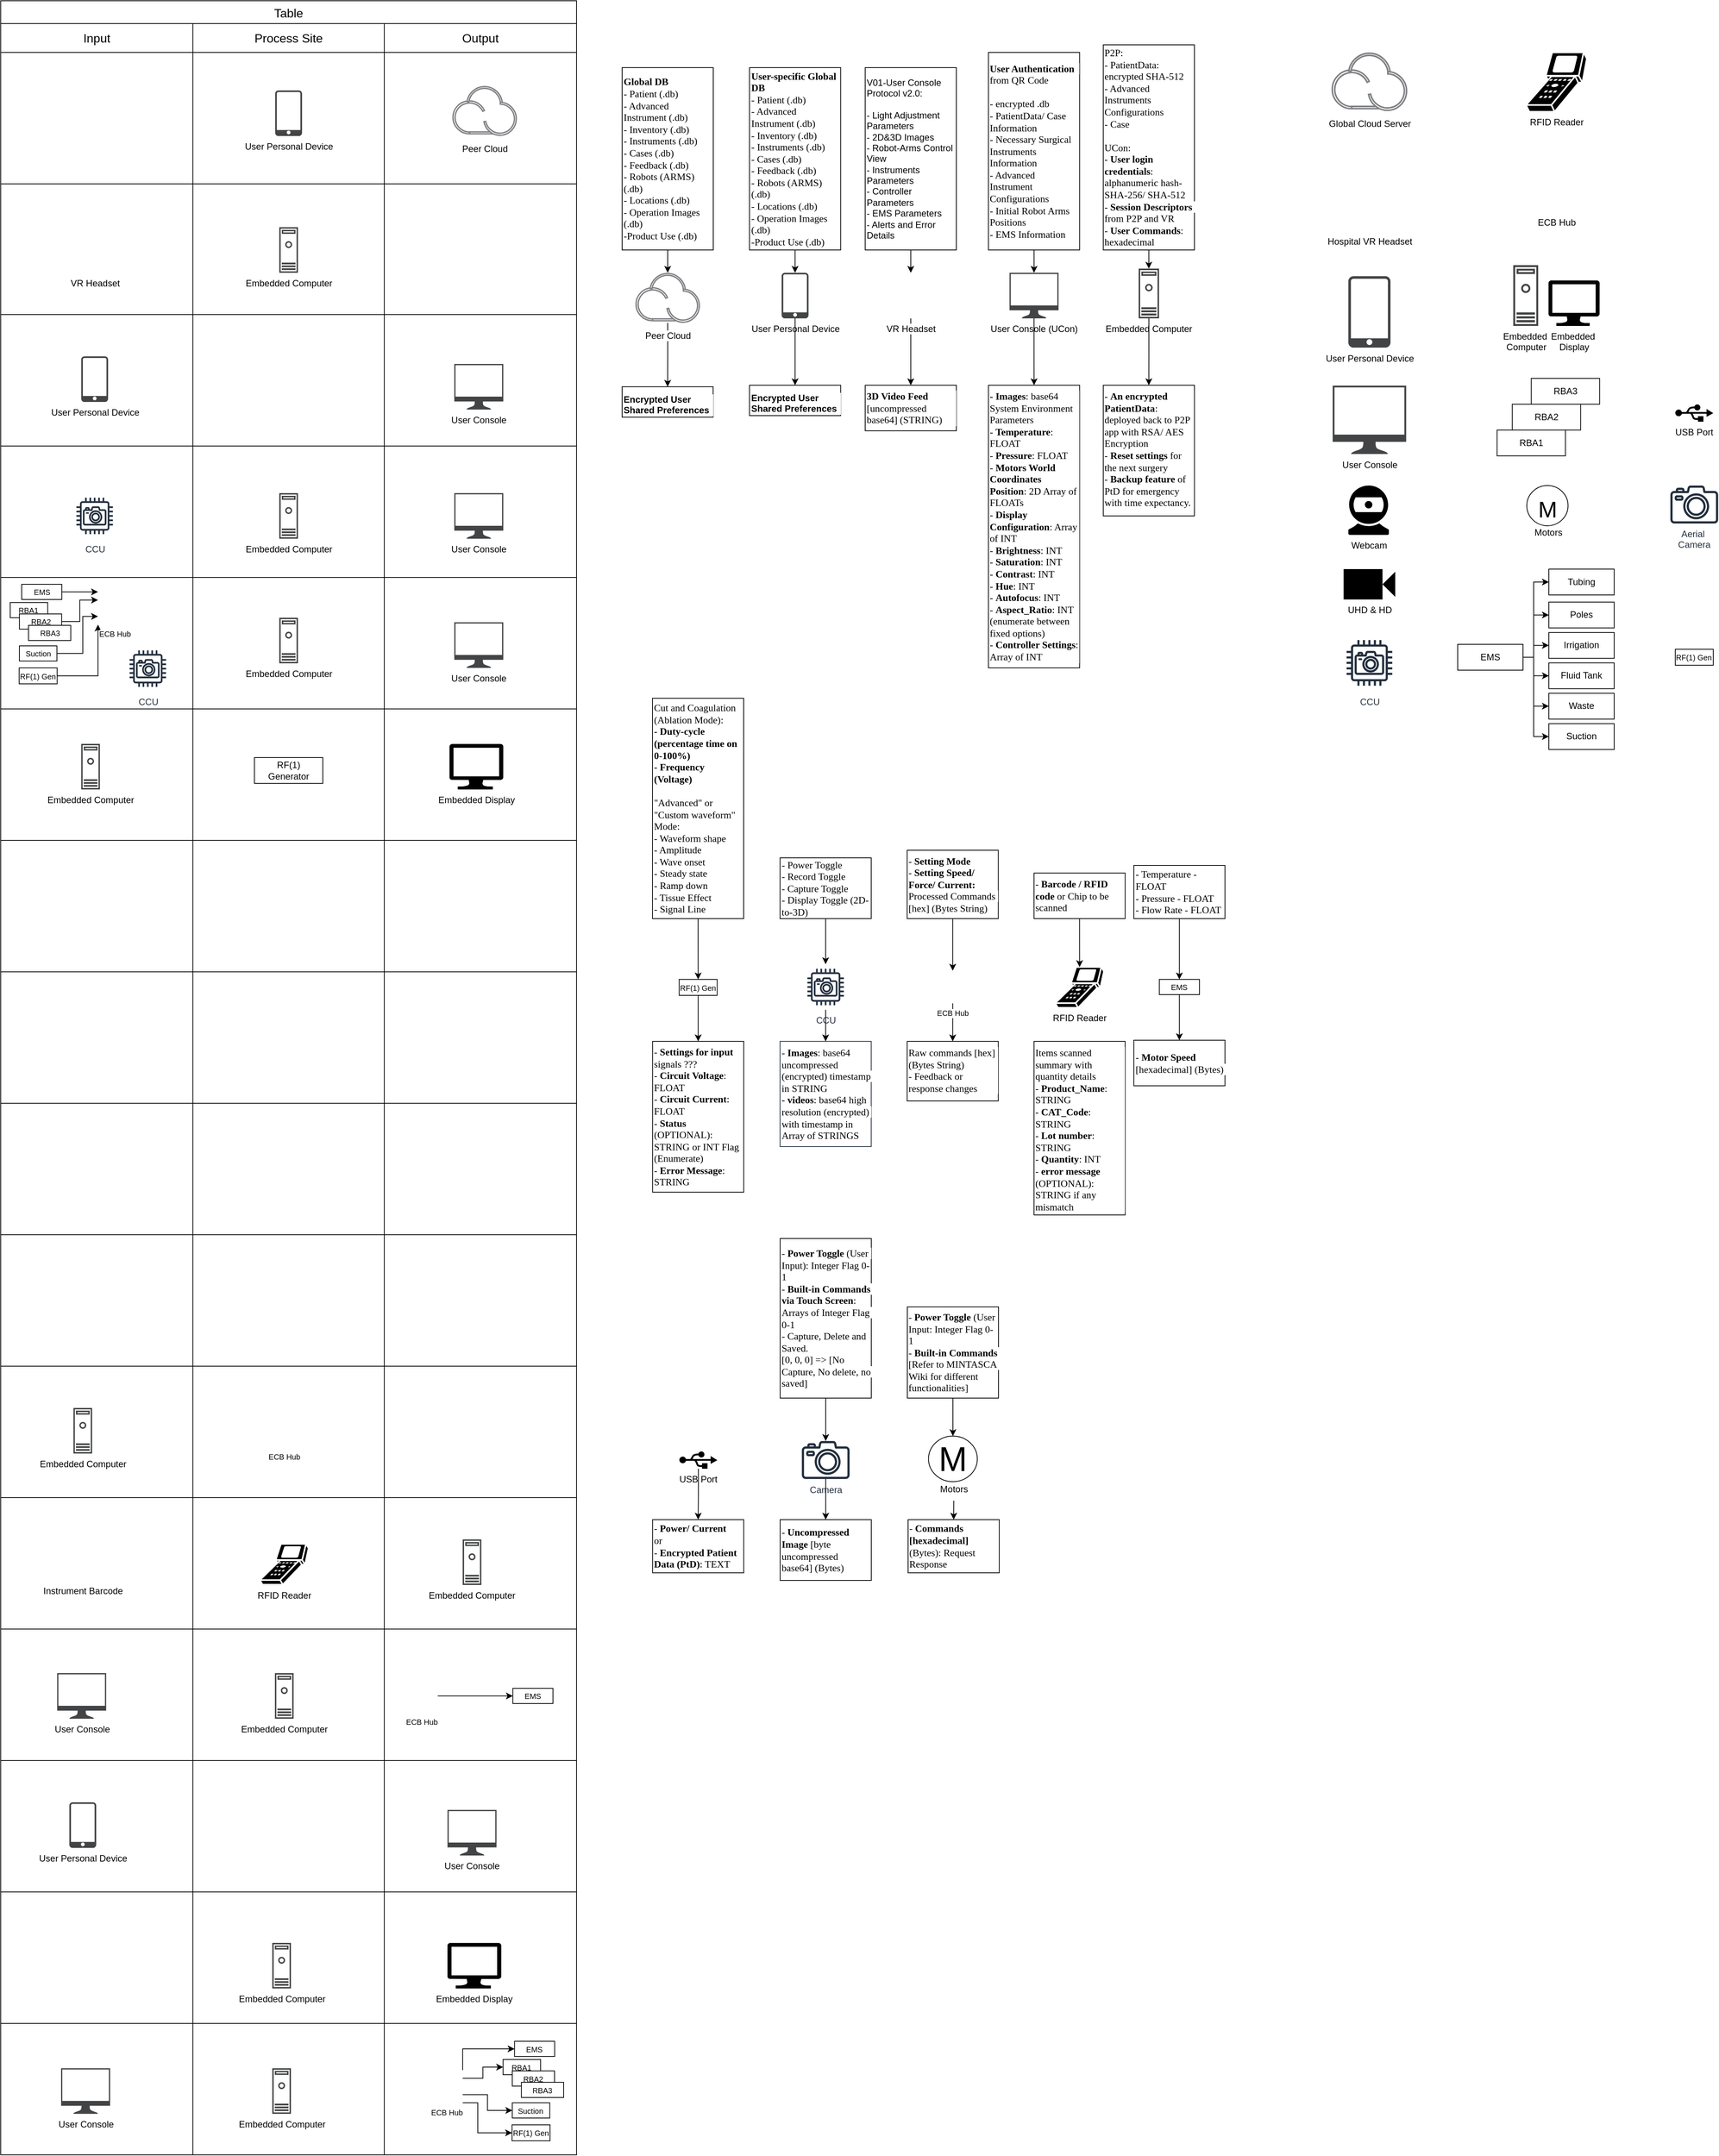 <mxfile version="24.2.8" type="github" pages="5">
  <diagram name="Page-1" id="8harCgQH6lXRv3TrNiNR">
    <mxGraphModel dx="2206" dy="908" grid="1" gridSize="10" guides="1" tooltips="1" connect="1" arrows="1" fold="1" page="1" pageScale="1" pageWidth="850" pageHeight="1100" math="0" shadow="0">
      <root>
        <mxCell id="0" />
        <mxCell id="1" parent="0" />
        <mxCell id="6gFu8IjYFAgyIerUirsu-30" value="Table" style="shape=table;startSize=30;container=1;collapsible=0;childLayout=tableLayout;strokeColor=default;fontSize=16;" parent="1" vertex="1">
          <mxGeometry x="61.9" y="2" width="758.1" height="2835" as="geometry" />
        </mxCell>
        <mxCell id="6gFu8IjYFAgyIerUirsu-31" value="" style="shape=tableRow;horizontal=0;startSize=0;swimlaneHead=0;swimlaneBody=0;strokeColor=inherit;top=0;left=0;bottom=0;right=0;collapsible=0;dropTarget=0;fillColor=none;points=[[0,0.5],[1,0.5]];portConstraint=eastwest;fontSize=16;" parent="6gFu8IjYFAgyIerUirsu-30" vertex="1">
          <mxGeometry y="30" width="758.1" height="38" as="geometry" />
        </mxCell>
        <mxCell id="6gFu8IjYFAgyIerUirsu-32" value="Input" style="shape=partialRectangle;html=1;whiteSpace=wrap;connectable=0;strokeColor=inherit;overflow=hidden;fillColor=none;top=0;left=0;bottom=0;right=0;pointerEvents=1;fontSize=16;" parent="6gFu8IjYFAgyIerUirsu-31" vertex="1">
          <mxGeometry width="253" height="38" as="geometry">
            <mxRectangle width="253" height="38" as="alternateBounds" />
          </mxGeometry>
        </mxCell>
        <mxCell id="6gFu8IjYFAgyIerUirsu-33" value="Process Site" style="shape=partialRectangle;html=1;whiteSpace=wrap;connectable=0;strokeColor=inherit;overflow=hidden;fillColor=none;top=0;left=0;bottom=0;right=0;pointerEvents=1;fontSize=16;" parent="6gFu8IjYFAgyIerUirsu-31" vertex="1">
          <mxGeometry x="253" width="252" height="38" as="geometry">
            <mxRectangle width="252" height="38" as="alternateBounds" />
          </mxGeometry>
        </mxCell>
        <mxCell id="6gFu8IjYFAgyIerUirsu-34" value="Output" style="shape=partialRectangle;html=1;whiteSpace=wrap;connectable=0;strokeColor=inherit;overflow=hidden;fillColor=none;top=0;left=0;bottom=0;right=0;pointerEvents=1;fontSize=16;" parent="6gFu8IjYFAgyIerUirsu-31" vertex="1">
          <mxGeometry x="505" width="253" height="38" as="geometry">
            <mxRectangle width="253" height="38" as="alternateBounds" />
          </mxGeometry>
        </mxCell>
        <mxCell id="6gFu8IjYFAgyIerUirsu-43" value="" style="shape=tableRow;horizontal=0;startSize=0;swimlaneHead=0;swimlaneBody=0;strokeColor=inherit;top=0;left=0;bottom=0;right=0;collapsible=0;dropTarget=0;fillColor=none;points=[[0,0.5],[1,0.5]];portConstraint=eastwest;fontSize=16;" parent="6gFu8IjYFAgyIerUirsu-30" vertex="1">
          <mxGeometry y="68" width="758.1" height="173" as="geometry" />
        </mxCell>
        <mxCell id="6gFu8IjYFAgyIerUirsu-44" value="" style="shape=partialRectangle;html=1;whiteSpace=wrap;connectable=0;strokeColor=inherit;overflow=hidden;fillColor=none;top=0;left=0;bottom=0;right=0;pointerEvents=1;fontSize=16;" parent="6gFu8IjYFAgyIerUirsu-43" vertex="1">
          <mxGeometry width="253" height="173" as="geometry">
            <mxRectangle width="253" height="173" as="alternateBounds" />
          </mxGeometry>
        </mxCell>
        <mxCell id="6gFu8IjYFAgyIerUirsu-45" value="" style="shape=partialRectangle;html=1;whiteSpace=wrap;connectable=0;strokeColor=inherit;overflow=hidden;fillColor=none;top=0;left=0;bottom=0;right=0;pointerEvents=1;fontSize=16;" parent="6gFu8IjYFAgyIerUirsu-43" vertex="1">
          <mxGeometry x="253" width="252" height="173" as="geometry">
            <mxRectangle width="252" height="173" as="alternateBounds" />
          </mxGeometry>
        </mxCell>
        <mxCell id="6gFu8IjYFAgyIerUirsu-46" value="" style="shape=partialRectangle;html=1;whiteSpace=wrap;connectable=0;strokeColor=inherit;overflow=hidden;fillColor=none;top=0;left=0;bottom=0;right=0;pointerEvents=1;fontSize=16;" parent="6gFu8IjYFAgyIerUirsu-43" vertex="1">
          <mxGeometry x="505" width="253" height="173" as="geometry">
            <mxRectangle width="253" height="173" as="alternateBounds" />
          </mxGeometry>
        </mxCell>
        <mxCell id="6gFu8IjYFAgyIerUirsu-35" value="" style="shape=tableRow;horizontal=0;startSize=0;swimlaneHead=0;swimlaneBody=0;strokeColor=inherit;top=0;left=0;bottom=0;right=0;collapsible=0;dropTarget=0;fillColor=none;points=[[0,0.5],[1,0.5]];portConstraint=eastwest;fontSize=16;" parent="6gFu8IjYFAgyIerUirsu-30" vertex="1">
          <mxGeometry y="241" width="758.1" height="172" as="geometry" />
        </mxCell>
        <mxCell id="6gFu8IjYFAgyIerUirsu-36" value="" style="shape=partialRectangle;html=1;whiteSpace=wrap;connectable=0;strokeColor=inherit;overflow=hidden;fillColor=none;top=0;left=0;bottom=0;right=0;pointerEvents=1;fontSize=16;" parent="6gFu8IjYFAgyIerUirsu-35" vertex="1">
          <mxGeometry width="253" height="172" as="geometry">
            <mxRectangle width="253" height="172" as="alternateBounds" />
          </mxGeometry>
        </mxCell>
        <mxCell id="6gFu8IjYFAgyIerUirsu-37" value="" style="shape=partialRectangle;html=1;whiteSpace=wrap;connectable=0;strokeColor=inherit;overflow=hidden;fillColor=none;top=0;left=0;bottom=0;right=0;pointerEvents=1;fontSize=16;" parent="6gFu8IjYFAgyIerUirsu-35" vertex="1">
          <mxGeometry x="253" width="252" height="172" as="geometry">
            <mxRectangle width="252" height="172" as="alternateBounds" />
          </mxGeometry>
        </mxCell>
        <mxCell id="6gFu8IjYFAgyIerUirsu-38" value="" style="shape=partialRectangle;html=1;whiteSpace=wrap;connectable=0;strokeColor=inherit;overflow=hidden;fillColor=none;top=0;left=0;bottom=0;right=0;pointerEvents=1;fontSize=16;" parent="6gFu8IjYFAgyIerUirsu-35" vertex="1">
          <mxGeometry x="505" width="253" height="172" as="geometry">
            <mxRectangle width="253" height="172" as="alternateBounds" />
          </mxGeometry>
        </mxCell>
        <mxCell id="6gFu8IjYFAgyIerUirsu-39" value="" style="shape=tableRow;horizontal=0;startSize=0;swimlaneHead=0;swimlaneBody=0;strokeColor=inherit;top=0;left=0;bottom=0;right=0;collapsible=0;dropTarget=0;fillColor=none;points=[[0,0.5],[1,0.5]];portConstraint=eastwest;fontSize=16;" parent="6gFu8IjYFAgyIerUirsu-30" vertex="1">
          <mxGeometry y="413" width="758.1" height="173" as="geometry" />
        </mxCell>
        <mxCell id="6gFu8IjYFAgyIerUirsu-40" value="" style="shape=partialRectangle;html=1;whiteSpace=wrap;connectable=0;strokeColor=inherit;overflow=hidden;fillColor=none;top=0;left=0;bottom=0;right=0;pointerEvents=1;fontSize=16;" parent="6gFu8IjYFAgyIerUirsu-39" vertex="1">
          <mxGeometry width="253" height="173" as="geometry">
            <mxRectangle width="253" height="173" as="alternateBounds" />
          </mxGeometry>
        </mxCell>
        <mxCell id="6gFu8IjYFAgyIerUirsu-41" value="" style="shape=partialRectangle;html=1;whiteSpace=wrap;connectable=0;strokeColor=inherit;overflow=hidden;fillColor=none;top=0;left=0;bottom=0;right=0;pointerEvents=1;fontSize=16;" parent="6gFu8IjYFAgyIerUirsu-39" vertex="1">
          <mxGeometry x="253" width="252" height="173" as="geometry">
            <mxRectangle width="252" height="173" as="alternateBounds" />
          </mxGeometry>
        </mxCell>
        <mxCell id="6gFu8IjYFAgyIerUirsu-42" value="" style="shape=partialRectangle;html=1;whiteSpace=wrap;connectable=0;strokeColor=inherit;overflow=hidden;fillColor=none;top=0;left=0;bottom=0;right=0;pointerEvents=1;fontSize=16;" parent="6gFu8IjYFAgyIerUirsu-39" vertex="1">
          <mxGeometry x="505" width="253" height="173" as="geometry">
            <mxRectangle width="253" height="173" as="alternateBounds" />
          </mxGeometry>
        </mxCell>
        <mxCell id="6gFu8IjYFAgyIerUirsu-48" value="" style="shape=tableRow;horizontal=0;startSize=0;swimlaneHead=0;swimlaneBody=0;strokeColor=inherit;top=0;left=0;bottom=0;right=0;collapsible=0;dropTarget=0;fillColor=none;points=[[0,0.5],[1,0.5]];portConstraint=eastwest;fontSize=16;" parent="6gFu8IjYFAgyIerUirsu-30" vertex="1">
          <mxGeometry y="586" width="758.1" height="173" as="geometry" />
        </mxCell>
        <mxCell id="6gFu8IjYFAgyIerUirsu-49" value="" style="shape=partialRectangle;html=1;whiteSpace=wrap;connectable=0;strokeColor=inherit;overflow=hidden;fillColor=none;top=0;left=0;bottom=0;right=0;pointerEvents=1;fontSize=16;" parent="6gFu8IjYFAgyIerUirsu-48" vertex="1">
          <mxGeometry width="253" height="173" as="geometry">
            <mxRectangle width="253" height="173" as="alternateBounds" />
          </mxGeometry>
        </mxCell>
        <mxCell id="6gFu8IjYFAgyIerUirsu-50" value="" style="shape=partialRectangle;html=1;whiteSpace=wrap;connectable=0;strokeColor=inherit;overflow=hidden;fillColor=none;top=0;left=0;bottom=0;right=0;pointerEvents=1;fontSize=16;" parent="6gFu8IjYFAgyIerUirsu-48" vertex="1">
          <mxGeometry x="253" width="252" height="173" as="geometry">
            <mxRectangle width="252" height="173" as="alternateBounds" />
          </mxGeometry>
        </mxCell>
        <mxCell id="6gFu8IjYFAgyIerUirsu-51" value="" style="shape=partialRectangle;html=1;whiteSpace=wrap;connectable=0;strokeColor=inherit;overflow=hidden;fillColor=none;top=0;left=0;bottom=0;right=0;pointerEvents=1;fontSize=16;" parent="6gFu8IjYFAgyIerUirsu-48" vertex="1">
          <mxGeometry x="505" width="253" height="173" as="geometry">
            <mxRectangle width="253" height="173" as="alternateBounds" />
          </mxGeometry>
        </mxCell>
        <mxCell id="6gFu8IjYFAgyIerUirsu-55" value="" style="shape=tableRow;horizontal=0;startSize=0;swimlaneHead=0;swimlaneBody=0;strokeColor=inherit;top=0;left=0;bottom=0;right=0;collapsible=0;dropTarget=0;fillColor=none;points=[[0,0.5],[1,0.5]];portConstraint=eastwest;fontSize=16;" parent="6gFu8IjYFAgyIerUirsu-30" vertex="1">
          <mxGeometry y="759" width="758.1" height="173" as="geometry" />
        </mxCell>
        <mxCell id="6gFu8IjYFAgyIerUirsu-56" value="" style="shape=partialRectangle;html=1;whiteSpace=wrap;connectable=0;strokeColor=inherit;overflow=hidden;fillColor=none;top=0;left=0;bottom=0;right=0;pointerEvents=1;fontSize=16;" parent="6gFu8IjYFAgyIerUirsu-55" vertex="1">
          <mxGeometry width="253" height="173" as="geometry">
            <mxRectangle width="253" height="173" as="alternateBounds" />
          </mxGeometry>
        </mxCell>
        <mxCell id="6gFu8IjYFAgyIerUirsu-57" value="" style="shape=partialRectangle;html=1;whiteSpace=wrap;connectable=0;strokeColor=inherit;overflow=hidden;fillColor=none;top=0;left=0;bottom=0;right=0;pointerEvents=1;fontSize=16;" parent="6gFu8IjYFAgyIerUirsu-55" vertex="1">
          <mxGeometry x="253" width="252" height="173" as="geometry">
            <mxRectangle width="252" height="173" as="alternateBounds" />
          </mxGeometry>
        </mxCell>
        <mxCell id="6gFu8IjYFAgyIerUirsu-58" value="" style="shape=partialRectangle;html=1;whiteSpace=wrap;connectable=0;strokeColor=inherit;overflow=hidden;fillColor=none;top=0;left=0;bottom=0;right=0;pointerEvents=1;fontSize=16;" parent="6gFu8IjYFAgyIerUirsu-55" vertex="1">
          <mxGeometry x="505" width="253" height="173" as="geometry">
            <mxRectangle width="253" height="173" as="alternateBounds" />
          </mxGeometry>
        </mxCell>
        <mxCell id="6gFu8IjYFAgyIerUirsu-65" value="" style="shape=tableRow;horizontal=0;startSize=0;swimlaneHead=0;swimlaneBody=0;strokeColor=inherit;top=0;left=0;bottom=0;right=0;collapsible=0;dropTarget=0;fillColor=none;points=[[0,0.5],[1,0.5]];portConstraint=eastwest;fontSize=16;" parent="6gFu8IjYFAgyIerUirsu-30" vertex="1">
          <mxGeometry y="932" width="758.1" height="173" as="geometry" />
        </mxCell>
        <mxCell id="6gFu8IjYFAgyIerUirsu-66" value="" style="shape=partialRectangle;html=1;whiteSpace=wrap;connectable=0;strokeColor=inherit;overflow=hidden;fillColor=none;top=0;left=0;bottom=0;right=0;pointerEvents=1;fontSize=16;" parent="6gFu8IjYFAgyIerUirsu-65" vertex="1">
          <mxGeometry width="253" height="173" as="geometry">
            <mxRectangle width="253" height="173" as="alternateBounds" />
          </mxGeometry>
        </mxCell>
        <mxCell id="6gFu8IjYFAgyIerUirsu-67" value="" style="shape=partialRectangle;html=1;whiteSpace=wrap;connectable=0;strokeColor=inherit;overflow=hidden;fillColor=none;top=0;left=0;bottom=0;right=0;pointerEvents=1;fontSize=16;" parent="6gFu8IjYFAgyIerUirsu-65" vertex="1">
          <mxGeometry x="253" width="252" height="173" as="geometry">
            <mxRectangle width="252" height="173" as="alternateBounds" />
          </mxGeometry>
        </mxCell>
        <mxCell id="6gFu8IjYFAgyIerUirsu-68" value="" style="shape=partialRectangle;html=1;whiteSpace=wrap;connectable=0;strokeColor=inherit;overflow=hidden;fillColor=none;top=0;left=0;bottom=0;right=0;pointerEvents=1;fontSize=16;" parent="6gFu8IjYFAgyIerUirsu-65" vertex="1">
          <mxGeometry x="505" width="253" height="173" as="geometry">
            <mxRectangle width="253" height="173" as="alternateBounds" />
          </mxGeometry>
        </mxCell>
        <mxCell id="6gFu8IjYFAgyIerUirsu-71" value="" style="shape=tableRow;horizontal=0;startSize=0;swimlaneHead=0;swimlaneBody=0;strokeColor=inherit;top=0;left=0;bottom=0;right=0;collapsible=0;dropTarget=0;fillColor=none;points=[[0,0.5],[1,0.5]];portConstraint=eastwest;fontSize=16;" parent="6gFu8IjYFAgyIerUirsu-30" vertex="1">
          <mxGeometry y="1105" width="758.1" height="173" as="geometry" />
        </mxCell>
        <mxCell id="6gFu8IjYFAgyIerUirsu-72" value="" style="shape=partialRectangle;html=1;whiteSpace=wrap;connectable=0;strokeColor=inherit;overflow=hidden;fillColor=none;top=0;left=0;bottom=0;right=0;pointerEvents=1;fontSize=16;" parent="6gFu8IjYFAgyIerUirsu-71" vertex="1">
          <mxGeometry width="253" height="173" as="geometry">
            <mxRectangle width="253" height="173" as="alternateBounds" />
          </mxGeometry>
        </mxCell>
        <mxCell id="6gFu8IjYFAgyIerUirsu-73" value="" style="shape=partialRectangle;html=1;whiteSpace=wrap;connectable=0;strokeColor=inherit;overflow=hidden;fillColor=none;top=0;left=0;bottom=0;right=0;pointerEvents=1;fontSize=16;" parent="6gFu8IjYFAgyIerUirsu-71" vertex="1">
          <mxGeometry x="253" width="252" height="173" as="geometry">
            <mxRectangle width="252" height="173" as="alternateBounds" />
          </mxGeometry>
        </mxCell>
        <mxCell id="6gFu8IjYFAgyIerUirsu-74" value="" style="shape=partialRectangle;html=1;whiteSpace=wrap;connectable=0;strokeColor=inherit;overflow=hidden;fillColor=none;top=0;left=0;bottom=0;right=0;pointerEvents=1;fontSize=16;" parent="6gFu8IjYFAgyIerUirsu-71" vertex="1">
          <mxGeometry x="505" width="253" height="173" as="geometry">
            <mxRectangle width="253" height="173" as="alternateBounds" />
          </mxGeometry>
        </mxCell>
        <mxCell id="6gFu8IjYFAgyIerUirsu-149" value="" style="shape=tableRow;horizontal=0;startSize=0;swimlaneHead=0;swimlaneBody=0;strokeColor=inherit;top=0;left=0;bottom=0;right=0;collapsible=0;dropTarget=0;fillColor=none;points=[[0,0.5],[1,0.5]];portConstraint=eastwest;fontSize=16;" parent="6gFu8IjYFAgyIerUirsu-30" vertex="1">
          <mxGeometry y="1278" width="758.1" height="173" as="geometry" />
        </mxCell>
        <mxCell id="6gFu8IjYFAgyIerUirsu-150" value="" style="shape=partialRectangle;html=1;whiteSpace=wrap;connectable=0;strokeColor=inherit;overflow=hidden;fillColor=none;top=0;left=0;bottom=0;right=0;pointerEvents=1;fontSize=16;" parent="6gFu8IjYFAgyIerUirsu-149" vertex="1">
          <mxGeometry width="253" height="173" as="geometry">
            <mxRectangle width="253" height="173" as="alternateBounds" />
          </mxGeometry>
        </mxCell>
        <mxCell id="6gFu8IjYFAgyIerUirsu-151" value="" style="shape=partialRectangle;html=1;whiteSpace=wrap;connectable=0;strokeColor=inherit;overflow=hidden;fillColor=none;top=0;left=0;bottom=0;right=0;pointerEvents=1;fontSize=16;" parent="6gFu8IjYFAgyIerUirsu-149" vertex="1">
          <mxGeometry x="253" width="252" height="173" as="geometry">
            <mxRectangle width="252" height="173" as="alternateBounds" />
          </mxGeometry>
        </mxCell>
        <mxCell id="6gFu8IjYFAgyIerUirsu-152" value="" style="shape=partialRectangle;html=1;whiteSpace=wrap;connectable=0;strokeColor=inherit;overflow=hidden;fillColor=none;top=0;left=0;bottom=0;right=0;pointerEvents=1;fontSize=16;" parent="6gFu8IjYFAgyIerUirsu-149" vertex="1">
          <mxGeometry x="505" width="253" height="173" as="geometry">
            <mxRectangle width="253" height="173" as="alternateBounds" />
          </mxGeometry>
        </mxCell>
        <mxCell id="6gFu8IjYFAgyIerUirsu-92" value="" style="shape=tableRow;horizontal=0;startSize=0;swimlaneHead=0;swimlaneBody=0;strokeColor=inherit;top=0;left=0;bottom=0;right=0;collapsible=0;dropTarget=0;fillColor=none;points=[[0,0.5],[1,0.5]];portConstraint=eastwest;fontSize=16;" parent="6gFu8IjYFAgyIerUirsu-30" vertex="1">
          <mxGeometry y="1451" width="758.1" height="173" as="geometry" />
        </mxCell>
        <mxCell id="6gFu8IjYFAgyIerUirsu-93" value="" style="shape=partialRectangle;html=1;whiteSpace=wrap;connectable=0;strokeColor=inherit;overflow=hidden;fillColor=none;top=0;left=0;bottom=0;right=0;pointerEvents=1;fontSize=16;" parent="6gFu8IjYFAgyIerUirsu-92" vertex="1">
          <mxGeometry width="253" height="173" as="geometry">
            <mxRectangle width="253" height="173" as="alternateBounds" />
          </mxGeometry>
        </mxCell>
        <mxCell id="6gFu8IjYFAgyIerUirsu-94" value="" style="shape=partialRectangle;html=1;whiteSpace=wrap;connectable=0;strokeColor=inherit;overflow=hidden;fillColor=none;top=0;left=0;bottom=0;right=0;pointerEvents=1;fontSize=16;" parent="6gFu8IjYFAgyIerUirsu-92" vertex="1">
          <mxGeometry x="253" width="252" height="173" as="geometry">
            <mxRectangle width="252" height="173" as="alternateBounds" />
          </mxGeometry>
        </mxCell>
        <mxCell id="6gFu8IjYFAgyIerUirsu-95" value="" style="shape=partialRectangle;html=1;whiteSpace=wrap;connectable=0;strokeColor=inherit;overflow=hidden;fillColor=none;top=0;left=0;bottom=0;right=0;pointerEvents=1;fontSize=16;" parent="6gFu8IjYFAgyIerUirsu-92" vertex="1">
          <mxGeometry x="505" width="253" height="173" as="geometry">
            <mxRectangle width="253" height="173" as="alternateBounds" />
          </mxGeometry>
        </mxCell>
        <mxCell id="6gFu8IjYFAgyIerUirsu-102" value="" style="shape=tableRow;horizontal=0;startSize=0;swimlaneHead=0;swimlaneBody=0;strokeColor=inherit;top=0;left=0;bottom=0;right=0;collapsible=0;dropTarget=0;fillColor=none;points=[[0,0.5],[1,0.5]];portConstraint=eastwest;fontSize=16;" parent="6gFu8IjYFAgyIerUirsu-30" vertex="1">
          <mxGeometry y="1624" width="758.1" height="173" as="geometry" />
        </mxCell>
        <mxCell id="6gFu8IjYFAgyIerUirsu-103" value="" style="shape=partialRectangle;html=1;whiteSpace=wrap;connectable=0;strokeColor=inherit;overflow=hidden;fillColor=none;top=0;left=0;bottom=0;right=0;pointerEvents=1;fontSize=16;" parent="6gFu8IjYFAgyIerUirsu-102" vertex="1">
          <mxGeometry width="253" height="173" as="geometry">
            <mxRectangle width="253" height="173" as="alternateBounds" />
          </mxGeometry>
        </mxCell>
        <mxCell id="6gFu8IjYFAgyIerUirsu-104" value="" style="shape=partialRectangle;html=1;whiteSpace=wrap;connectable=0;strokeColor=inherit;overflow=hidden;fillColor=none;top=0;left=0;bottom=0;right=0;pointerEvents=1;fontSize=16;" parent="6gFu8IjYFAgyIerUirsu-102" vertex="1">
          <mxGeometry x="253" width="252" height="173" as="geometry">
            <mxRectangle width="252" height="173" as="alternateBounds" />
          </mxGeometry>
        </mxCell>
        <mxCell id="6gFu8IjYFAgyIerUirsu-105" value="" style="shape=partialRectangle;html=1;whiteSpace=wrap;connectable=0;strokeColor=inherit;overflow=hidden;fillColor=none;top=0;left=0;bottom=0;right=0;pointerEvents=1;fontSize=16;" parent="6gFu8IjYFAgyIerUirsu-102" vertex="1">
          <mxGeometry x="505" width="253" height="173" as="geometry">
            <mxRectangle width="253" height="173" as="alternateBounds" />
          </mxGeometry>
        </mxCell>
        <mxCell id="6gFu8IjYFAgyIerUirsu-109" value="" style="shape=tableRow;horizontal=0;startSize=0;swimlaneHead=0;swimlaneBody=0;strokeColor=inherit;top=0;left=0;bottom=0;right=0;collapsible=0;dropTarget=0;fillColor=none;points=[[0,0.5],[1,0.5]];portConstraint=eastwest;fontSize=16;" parent="6gFu8IjYFAgyIerUirsu-30" vertex="1">
          <mxGeometry y="1797" width="758.1" height="173" as="geometry" />
        </mxCell>
        <mxCell id="6gFu8IjYFAgyIerUirsu-110" value="" style="shape=partialRectangle;html=1;whiteSpace=wrap;connectable=0;strokeColor=inherit;overflow=hidden;fillColor=none;top=0;left=0;bottom=0;right=0;pointerEvents=1;fontSize=16;" parent="6gFu8IjYFAgyIerUirsu-109" vertex="1">
          <mxGeometry width="253" height="173" as="geometry">
            <mxRectangle width="253" height="173" as="alternateBounds" />
          </mxGeometry>
        </mxCell>
        <mxCell id="6gFu8IjYFAgyIerUirsu-111" value="" style="shape=partialRectangle;html=1;whiteSpace=wrap;connectable=0;strokeColor=inherit;overflow=hidden;fillColor=none;top=0;left=0;bottom=0;right=0;pointerEvents=1;fontSize=16;" parent="6gFu8IjYFAgyIerUirsu-109" vertex="1">
          <mxGeometry x="253" width="252" height="173" as="geometry">
            <mxRectangle width="252" height="173" as="alternateBounds" />
          </mxGeometry>
        </mxCell>
        <mxCell id="6gFu8IjYFAgyIerUirsu-112" value="" style="shape=partialRectangle;html=1;whiteSpace=wrap;connectable=0;strokeColor=inherit;overflow=hidden;fillColor=none;top=0;left=0;bottom=0;right=0;pointerEvents=1;fontSize=16;" parent="6gFu8IjYFAgyIerUirsu-109" vertex="1">
          <mxGeometry x="505" width="253" height="173" as="geometry">
            <mxRectangle width="253" height="173" as="alternateBounds" />
          </mxGeometry>
        </mxCell>
        <mxCell id="6gFu8IjYFAgyIerUirsu-117" value="" style="shape=tableRow;horizontal=0;startSize=0;swimlaneHead=0;swimlaneBody=0;strokeColor=inherit;top=0;left=0;bottom=0;right=0;collapsible=0;dropTarget=0;fillColor=none;points=[[0,0.5],[1,0.5]];portConstraint=eastwest;fontSize=16;" parent="6gFu8IjYFAgyIerUirsu-30" vertex="1">
          <mxGeometry y="1970" width="758.1" height="173" as="geometry" />
        </mxCell>
        <mxCell id="6gFu8IjYFAgyIerUirsu-118" value="" style="shape=partialRectangle;html=1;whiteSpace=wrap;connectable=0;strokeColor=inherit;overflow=hidden;fillColor=none;top=0;left=0;bottom=0;right=0;pointerEvents=1;fontSize=16;" parent="6gFu8IjYFAgyIerUirsu-117" vertex="1">
          <mxGeometry width="253" height="173" as="geometry">
            <mxRectangle width="253" height="173" as="alternateBounds" />
          </mxGeometry>
        </mxCell>
        <mxCell id="6gFu8IjYFAgyIerUirsu-119" value="" style="shape=partialRectangle;html=1;whiteSpace=wrap;connectable=0;strokeColor=inherit;overflow=hidden;fillColor=none;top=0;left=0;bottom=0;right=0;pointerEvents=1;fontSize=16;" parent="6gFu8IjYFAgyIerUirsu-117" vertex="1">
          <mxGeometry x="253" width="252" height="173" as="geometry">
            <mxRectangle width="252" height="173" as="alternateBounds" />
          </mxGeometry>
        </mxCell>
        <mxCell id="6gFu8IjYFAgyIerUirsu-120" value="" style="shape=partialRectangle;html=1;whiteSpace=wrap;connectable=0;strokeColor=inherit;overflow=hidden;fillColor=none;top=0;left=0;bottom=0;right=0;pointerEvents=1;fontSize=16;" parent="6gFu8IjYFAgyIerUirsu-117" vertex="1">
          <mxGeometry x="505" width="253" height="173" as="geometry">
            <mxRectangle width="253" height="173" as="alternateBounds" />
          </mxGeometry>
        </mxCell>
        <mxCell id="6gFu8IjYFAgyIerUirsu-125" value="" style="shape=tableRow;horizontal=0;startSize=0;swimlaneHead=0;swimlaneBody=0;strokeColor=inherit;top=0;left=0;bottom=0;right=0;collapsible=0;dropTarget=0;fillColor=none;points=[[0,0.5],[1,0.5]];portConstraint=eastwest;fontSize=16;" parent="6gFu8IjYFAgyIerUirsu-30" vertex="1">
          <mxGeometry y="2143" width="758.1" height="173" as="geometry" />
        </mxCell>
        <mxCell id="6gFu8IjYFAgyIerUirsu-126" value="" style="shape=partialRectangle;html=1;whiteSpace=wrap;connectable=0;strokeColor=inherit;overflow=hidden;fillColor=none;top=0;left=0;bottom=0;right=0;pointerEvents=1;fontSize=16;" parent="6gFu8IjYFAgyIerUirsu-125" vertex="1">
          <mxGeometry width="253" height="173" as="geometry">
            <mxRectangle width="253" height="173" as="alternateBounds" />
          </mxGeometry>
        </mxCell>
        <mxCell id="6gFu8IjYFAgyIerUirsu-127" value="" style="shape=partialRectangle;html=1;whiteSpace=wrap;connectable=0;strokeColor=inherit;overflow=hidden;fillColor=none;top=0;left=0;bottom=0;right=0;pointerEvents=1;fontSize=16;" parent="6gFu8IjYFAgyIerUirsu-125" vertex="1">
          <mxGeometry x="253" width="252" height="173" as="geometry">
            <mxRectangle width="252" height="173" as="alternateBounds" />
          </mxGeometry>
        </mxCell>
        <mxCell id="6gFu8IjYFAgyIerUirsu-128" value="" style="shape=partialRectangle;html=1;whiteSpace=wrap;connectable=0;strokeColor=inherit;overflow=hidden;fillColor=none;top=0;left=0;bottom=0;right=0;pointerEvents=1;fontSize=16;" parent="6gFu8IjYFAgyIerUirsu-125" vertex="1">
          <mxGeometry x="505" width="253" height="173" as="geometry">
            <mxRectangle width="253" height="173" as="alternateBounds" />
          </mxGeometry>
        </mxCell>
        <mxCell id="6gFu8IjYFAgyIerUirsu-136" value="" style="shape=tableRow;horizontal=0;startSize=0;swimlaneHead=0;swimlaneBody=0;strokeColor=inherit;top=0;left=0;bottom=0;right=0;collapsible=0;dropTarget=0;fillColor=none;points=[[0,0.5],[1,0.5]];portConstraint=eastwest;fontSize=16;" parent="6gFu8IjYFAgyIerUirsu-30" vertex="1">
          <mxGeometry y="2316" width="758.1" height="173" as="geometry" />
        </mxCell>
        <mxCell id="6gFu8IjYFAgyIerUirsu-137" value="" style="shape=partialRectangle;html=1;whiteSpace=wrap;connectable=0;strokeColor=inherit;overflow=hidden;fillColor=none;top=0;left=0;bottom=0;right=0;pointerEvents=1;fontSize=16;" parent="6gFu8IjYFAgyIerUirsu-136" vertex="1">
          <mxGeometry width="253" height="173" as="geometry">
            <mxRectangle width="253" height="173" as="alternateBounds" />
          </mxGeometry>
        </mxCell>
        <mxCell id="6gFu8IjYFAgyIerUirsu-138" value="" style="shape=partialRectangle;html=1;whiteSpace=wrap;connectable=0;strokeColor=inherit;overflow=hidden;fillColor=none;top=0;left=0;bottom=0;right=0;pointerEvents=1;fontSize=16;" parent="6gFu8IjYFAgyIerUirsu-136" vertex="1">
          <mxGeometry x="253" width="252" height="173" as="geometry">
            <mxRectangle width="252" height="173" as="alternateBounds" />
          </mxGeometry>
        </mxCell>
        <mxCell id="6gFu8IjYFAgyIerUirsu-139" value="" style="shape=partialRectangle;html=1;whiteSpace=wrap;connectable=0;strokeColor=inherit;overflow=hidden;fillColor=none;top=0;left=0;bottom=0;right=0;pointerEvents=1;fontSize=16;" parent="6gFu8IjYFAgyIerUirsu-136" vertex="1">
          <mxGeometry x="505" width="253" height="173" as="geometry">
            <mxRectangle width="253" height="173" as="alternateBounds" />
          </mxGeometry>
        </mxCell>
        <mxCell id="6gFu8IjYFAgyIerUirsu-153" value="" style="shape=tableRow;horizontal=0;startSize=0;swimlaneHead=0;swimlaneBody=0;strokeColor=inherit;top=0;left=0;bottom=0;right=0;collapsible=0;dropTarget=0;fillColor=none;points=[[0,0.5],[1,0.5]];portConstraint=eastwest;fontSize=16;" parent="6gFu8IjYFAgyIerUirsu-30" vertex="1">
          <mxGeometry y="2489" width="758.1" height="173" as="geometry" />
        </mxCell>
        <mxCell id="6gFu8IjYFAgyIerUirsu-154" value="" style="shape=partialRectangle;html=1;whiteSpace=wrap;connectable=0;strokeColor=inherit;overflow=hidden;fillColor=none;top=0;left=0;bottom=0;right=0;pointerEvents=1;fontSize=16;" parent="6gFu8IjYFAgyIerUirsu-153" vertex="1">
          <mxGeometry width="253" height="173" as="geometry">
            <mxRectangle width="253" height="173" as="alternateBounds" />
          </mxGeometry>
        </mxCell>
        <mxCell id="6gFu8IjYFAgyIerUirsu-155" value="" style="shape=partialRectangle;html=1;whiteSpace=wrap;connectable=0;strokeColor=inherit;overflow=hidden;fillColor=none;top=0;left=0;bottom=0;right=0;pointerEvents=1;fontSize=16;" parent="6gFu8IjYFAgyIerUirsu-153" vertex="1">
          <mxGeometry x="253" width="252" height="173" as="geometry">
            <mxRectangle width="252" height="173" as="alternateBounds" />
          </mxGeometry>
        </mxCell>
        <mxCell id="6gFu8IjYFAgyIerUirsu-156" value="" style="shape=partialRectangle;html=1;whiteSpace=wrap;connectable=0;strokeColor=inherit;overflow=hidden;fillColor=none;top=0;left=0;bottom=0;right=0;pointerEvents=1;fontSize=16;" parent="6gFu8IjYFAgyIerUirsu-153" vertex="1">
          <mxGeometry x="505" width="253" height="173" as="geometry">
            <mxRectangle width="253" height="173" as="alternateBounds" />
          </mxGeometry>
        </mxCell>
        <mxCell id="6gFu8IjYFAgyIerUirsu-157" value="" style="shape=tableRow;horizontal=0;startSize=0;swimlaneHead=0;swimlaneBody=0;strokeColor=inherit;top=0;left=0;bottom=0;right=0;collapsible=0;dropTarget=0;fillColor=none;points=[[0,0.5],[1,0.5]];portConstraint=eastwest;fontSize=16;" parent="6gFu8IjYFAgyIerUirsu-30" vertex="1">
          <mxGeometry y="2662" width="758.1" height="173" as="geometry" />
        </mxCell>
        <mxCell id="6gFu8IjYFAgyIerUirsu-158" value="" style="shape=partialRectangle;html=1;whiteSpace=wrap;connectable=0;strokeColor=inherit;overflow=hidden;fillColor=none;top=0;left=0;bottom=0;right=0;pointerEvents=1;fontSize=16;" parent="6gFu8IjYFAgyIerUirsu-157" vertex="1">
          <mxGeometry width="253" height="173" as="geometry">
            <mxRectangle width="253" height="173" as="alternateBounds" />
          </mxGeometry>
        </mxCell>
        <mxCell id="6gFu8IjYFAgyIerUirsu-159" value="" style="shape=partialRectangle;html=1;whiteSpace=wrap;connectable=0;strokeColor=inherit;overflow=hidden;fillColor=none;top=0;left=0;bottom=0;right=0;pointerEvents=1;fontSize=16;" parent="6gFu8IjYFAgyIerUirsu-157" vertex="1">
          <mxGeometry x="253" width="252" height="173" as="geometry">
            <mxRectangle width="252" height="173" as="alternateBounds" />
          </mxGeometry>
        </mxCell>
        <mxCell id="6gFu8IjYFAgyIerUirsu-160" value="" style="shape=partialRectangle;html=1;whiteSpace=wrap;connectable=0;strokeColor=inherit;overflow=hidden;fillColor=none;top=0;left=0;bottom=0;right=0;pointerEvents=1;fontSize=16;" parent="6gFu8IjYFAgyIerUirsu-157" vertex="1">
          <mxGeometry x="505" width="253" height="173" as="geometry">
            <mxRectangle width="253" height="173" as="alternateBounds" />
          </mxGeometry>
        </mxCell>
        <mxCell id="6gFu8IjYFAgyIerUirsu-1" value="User Personal Device" style="sketch=0;pointerEvents=1;shadow=0;dashed=0;html=1;strokeColor=none;fillColor=#434445;aspect=fixed;labelPosition=center;verticalLabelPosition=bottom;verticalAlign=top;align=center;outlineConnect=0;shape=mxgraph.vvd.phone;" parent="1" vertex="1">
          <mxGeometry x="423.25" y="120" width="35.4" height="60" as="geometry" />
        </mxCell>
        <mxCell id="NS-AI9K1pPLS4YGT00Zn-24" value="" style="edgeStyle=orthogonalEdgeStyle;rounded=0;orthogonalLoop=1;jettySize=auto;html=1;" parent="1" source="6gFu8IjYFAgyIerUirsu-2" target="NS-AI9K1pPLS4YGT00Zn-23" edge="1">
          <mxGeometry relative="1" as="geometry" />
        </mxCell>
        <mxCell id="6gFu8IjYFAgyIerUirsu-2" value="User Console (UCon)" style="sketch=0;pointerEvents=1;shadow=0;dashed=0;html=1;strokeColor=none;fillColor=#434445;aspect=fixed;labelPosition=center;verticalLabelPosition=bottom;verticalAlign=top;align=center;outlineConnect=0;shape=mxgraph.vvd.monitor;" parent="1" vertex="1">
          <mxGeometry x="1390" y="360" width="64.52" height="60" as="geometry" />
        </mxCell>
        <mxCell id="6gFu8IjYFAgyIerUirsu-3" value="Peer Cloud" style="image;aspect=fixed;perimeter=ellipsePerimeter;html=1;align=center;shadow=0;dashed=0;fontColor=#00000;labelBackgroundColor=default;fontSize=12;spacingTop=3;image=img/lib/ibm/miscellaneous/peer_cloud.svg;strokeColor=#000000;" parent="1" vertex="1">
          <mxGeometry x="656.15" y="114" width="85.71" height="66" as="geometry" />
        </mxCell>
        <mxCell id="NS-AI9K1pPLS4YGT00Zn-30" value="" style="edgeStyle=orthogonalEdgeStyle;rounded=0;orthogonalLoop=1;jettySize=auto;html=1;" parent="1" source="6gFu8IjYFAgyIerUirsu-4" target="NS-AI9K1pPLS4YGT00Zn-28" edge="1">
          <mxGeometry relative="1" as="geometry" />
        </mxCell>
        <mxCell id="6gFu8IjYFAgyIerUirsu-4" value="Embedded Computer" style="sketch=0;pointerEvents=1;shadow=0;dashed=0;html=1;strokeColor=none;fillColor=#434445;aspect=fixed;labelPosition=center;verticalLabelPosition=bottom;verticalAlign=top;align=center;outlineConnect=0;shape=mxgraph.vvd.machine;" parent="1" vertex="1">
          <mxGeometry x="1560" y="354.51" width="26.85" height="65.49" as="geometry" />
        </mxCell>
        <mxCell id="6gFu8IjYFAgyIerUirsu-8" value="VR Headset" style="shape=image;html=1;verticalAlign=top;verticalLabelPosition=bottom;labelBackgroundColor=#ffffff;imageAspect=0;aspect=fixed;image=https://cdn2.iconfinder.com/data/icons/business-and-education-1/512/142_VR_googles_headset_reality_virtual_technology_smart-128.png" parent="1" vertex="1">
          <mxGeometry x="155.62" y="300" width="60" height="60" as="geometry" />
        </mxCell>
        <mxCell id="6gFu8IjYFAgyIerUirsu-9" value="Embedded Computer" style="sketch=0;pointerEvents=1;shadow=0;dashed=0;html=1;strokeColor=none;fillColor=#434445;aspect=fixed;labelPosition=center;verticalLabelPosition=bottom;verticalAlign=top;align=center;outlineConnect=0;shape=mxgraph.vvd.machine;" parent="1" vertex="1">
          <mxGeometry x="428.65" y="300" width="24.6" height="60" as="geometry" />
        </mxCell>
        <mxCell id="NS-AI9K1pPLS4YGT00Zn-66" value="" style="edgeStyle=orthogonalEdgeStyle;rounded=0;orthogonalLoop=1;jettySize=auto;html=1;" parent="1" source="6gFu8IjYFAgyIerUirsu-11" target="NS-AI9K1pPLS4YGT00Zn-65" edge="1">
          <mxGeometry relative="1" as="geometry" />
        </mxCell>
        <mxCell id="6gFu8IjYFAgyIerUirsu-11" value="Camera" style="sketch=0;outlineConnect=0;fontColor=#232F3E;gradientColor=none;fillColor=#232F3D;strokeColor=none;dashed=0;verticalLabelPosition=bottom;verticalAlign=top;align=center;html=1;fontSize=12;fontStyle=0;aspect=fixed;pointerEvents=1;shape=mxgraph.aws4.camera2;labelPosition=center;" parent="1" vertex="1">
          <mxGeometry x="1116.59" y="1897.5" width="62.9" height="50" as="geometry" />
        </mxCell>
        <mxCell id="6gFu8IjYFAgyIerUirsu-12" value="User Console" style="sketch=0;pointerEvents=1;shadow=0;dashed=0;html=1;strokeColor=none;fillColor=#434445;aspect=fixed;labelPosition=center;verticalLabelPosition=bottom;verticalAlign=top;align=center;outlineConnect=0;shape=mxgraph.vvd.monitor;" parent="1" vertex="1">
          <mxGeometry x="659.06" y="480" width="64.52" height="60" as="geometry" />
        </mxCell>
        <mxCell id="6gFu8IjYFAgyIerUirsu-180" style="edgeStyle=orthogonalEdgeStyle;rounded=0;orthogonalLoop=1;jettySize=auto;html=1;exitX=1;exitY=0.5;exitDx=0;exitDy=0;entryX=0;entryY=0.75;entryDx=0;entryDy=0;" parent="1" source="6gFu8IjYFAgyIerUirsu-19" target="6gFu8IjYFAgyIerUirsu-21" edge="1">
          <mxGeometry relative="1" as="geometry">
            <Array as="points">
              <mxPoint x="170" y="861" />
              <mxPoint x="170" y="812" />
            </Array>
          </mxGeometry>
        </mxCell>
        <mxCell id="6gFu8IjYFAgyIerUirsu-19" value="Suction" style="rounded=0;whiteSpace=wrap;html=1;fontSize=10;" parent="1" vertex="1">
          <mxGeometry x="86.55" y="851" width="49.38" height="20" as="geometry" />
        </mxCell>
        <mxCell id="6gFu8IjYFAgyIerUirsu-181" style="edgeStyle=orthogonalEdgeStyle;rounded=0;orthogonalLoop=1;jettySize=auto;html=1;exitX=1;exitY=0.5;exitDx=0;exitDy=0;entryX=0;entryY=1;entryDx=0;entryDy=0;" parent="1" source="6gFu8IjYFAgyIerUirsu-20" target="6gFu8IjYFAgyIerUirsu-21" edge="1">
          <mxGeometry relative="1" as="geometry" />
        </mxCell>
        <mxCell id="6gFu8IjYFAgyIerUirsu-20" value="&lt;font style=&quot;font-size: 10px;&quot;&gt;RF(1) Gen&lt;/font&gt;" style="rounded=0;whiteSpace=wrap;html=1;" parent="1" vertex="1">
          <mxGeometry x="86.24" y="880" width="50" height="21" as="geometry" />
        </mxCell>
        <mxCell id="6gFu8IjYFAgyIerUirsu-21" value="ECB Hub" style="shape=image;html=1;verticalAlign=top;verticalLabelPosition=bottom;labelBackgroundColor=#ffffff;imageAspect=0;aspect=fixed;image=https://cdn1.iconfinder.com/data/icons/bootstrap-vol-3/16/motherboard-128.png;labelPosition=center;align=center;fontSize=10;" parent="1" vertex="1">
          <mxGeometry x="190" y="780" width="43" height="43" as="geometry" />
        </mxCell>
        <mxCell id="6gFu8IjYFAgyIerUirsu-22" value="RBA1" style="rounded=0;whiteSpace=wrap;html=1;fontSize=10;" parent="1" vertex="1">
          <mxGeometry x="74.45" y="794" width="49.38" height="20" as="geometry" />
        </mxCell>
        <mxCell id="6gFu8IjYFAgyIerUirsu-178" style="edgeStyle=orthogonalEdgeStyle;rounded=0;orthogonalLoop=1;jettySize=auto;html=1;exitX=1;exitY=0.5;exitDx=0;exitDy=0;entryX=0;entryY=0;entryDx=0;entryDy=0;" parent="1" source="6gFu8IjYFAgyIerUirsu-25" target="6gFu8IjYFAgyIerUirsu-21" edge="1">
          <mxGeometry relative="1" as="geometry">
            <Array as="points">
              <mxPoint x="166" y="780" />
            </Array>
          </mxGeometry>
        </mxCell>
        <mxCell id="6gFu8IjYFAgyIerUirsu-25" value="&lt;font style=&quot;font-size: 10px;&quot;&gt;EMS&lt;/font&gt;" style="rounded=0;whiteSpace=wrap;html=1;" parent="1" vertex="1">
          <mxGeometry x="89.55" y="770" width="52.81" height="20" as="geometry" />
        </mxCell>
        <mxCell id="6gFu8IjYFAgyIerUirsu-27" value="RF(1) Generator" style="rounded=0;whiteSpace=wrap;html=1;" parent="1" vertex="1">
          <mxGeometry x="395.95" y="998" width="90" height="34" as="geometry" />
        </mxCell>
        <mxCell id="6gFu8IjYFAgyIerUirsu-29" value="Embedded Display" style="verticalLabelPosition=bottom;html=1;verticalAlign=top;align=center;strokeColor=none;fillColor=#000000;shape=mxgraph.azure.computer;pointerEvents=1;" parent="1" vertex="1">
          <mxGeometry x="652.64" y="980" width="70.94" height="60" as="geometry" />
        </mxCell>
        <mxCell id="6gFu8IjYFAgyIerUirsu-47" value="User Personal Device" style="sketch=0;pointerEvents=1;shadow=0;dashed=0;html=1;strokeColor=none;fillColor=#434445;aspect=fixed;labelPosition=center;verticalLabelPosition=bottom;verticalAlign=top;align=center;outlineConnect=0;shape=mxgraph.vvd.phone;" parent="1" vertex="1">
          <mxGeometry x="167.92" y="470" width="35.4" height="60" as="geometry" />
        </mxCell>
        <mxCell id="6gFu8IjYFAgyIerUirsu-53" value="Embedded Computer" style="sketch=0;pointerEvents=1;shadow=0;dashed=0;html=1;strokeColor=none;fillColor=#434445;aspect=fixed;labelPosition=center;verticalLabelPosition=bottom;verticalAlign=top;align=center;outlineConnect=0;shape=mxgraph.vvd.machine;" parent="1" vertex="1">
          <mxGeometry x="428.65" y="650" width="24.6" height="60" as="geometry" />
        </mxCell>
        <mxCell id="6gFu8IjYFAgyIerUirsu-54" value="User Console" style="sketch=0;pointerEvents=1;shadow=0;dashed=0;html=1;strokeColor=none;fillColor=#434445;aspect=fixed;labelPosition=center;verticalLabelPosition=bottom;verticalAlign=top;align=center;outlineConnect=0;shape=mxgraph.vvd.monitor;" parent="1" vertex="1">
          <mxGeometry x="659.06" y="650" width="64.52" height="60" as="geometry" />
        </mxCell>
        <mxCell id="6gFu8IjYFAgyIerUirsu-179" style="edgeStyle=orthogonalEdgeStyle;rounded=0;orthogonalLoop=1;jettySize=auto;html=1;exitX=1;exitY=0.5;exitDx=0;exitDy=0;entryX=0;entryY=0.25;entryDx=0;entryDy=0;" parent="1" source="6gFu8IjYFAgyIerUirsu-59" target="6gFu8IjYFAgyIerUirsu-21" edge="1">
          <mxGeometry relative="1" as="geometry" />
        </mxCell>
        <mxCell id="6gFu8IjYFAgyIerUirsu-59" value="RBA2" style="rounded=0;whiteSpace=wrap;html=1;fontSize=10;" parent="1" vertex="1">
          <mxGeometry x="86.55" y="809" width="55.62" height="20" as="geometry" />
        </mxCell>
        <mxCell id="6gFu8IjYFAgyIerUirsu-60" value="RBA3" style="rounded=0;whiteSpace=wrap;html=1;fontSize=10;" parent="1" vertex="1">
          <mxGeometry x="98.55" y="824" width="55.62" height="20" as="geometry" />
        </mxCell>
        <mxCell id="6gFu8IjYFAgyIerUirsu-62" value="Embedded Computer" style="sketch=0;pointerEvents=1;shadow=0;dashed=0;html=1;strokeColor=none;fillColor=#434445;aspect=fixed;labelPosition=center;verticalLabelPosition=bottom;verticalAlign=top;align=center;outlineConnect=0;shape=mxgraph.vvd.machine;" parent="1" vertex="1">
          <mxGeometry x="428.65" y="814" width="24.6" height="60" as="geometry" />
        </mxCell>
        <mxCell id="6gFu8IjYFAgyIerUirsu-64" value="User Console" style="sketch=0;pointerEvents=1;shadow=0;dashed=0;html=1;strokeColor=none;fillColor=#434445;aspect=fixed;labelPosition=center;verticalLabelPosition=bottom;verticalAlign=top;align=center;outlineConnect=0;shape=mxgraph.vvd.monitor;" parent="1" vertex="1">
          <mxGeometry x="659.06" y="820" width="64.52" height="60" as="geometry" />
        </mxCell>
        <mxCell id="6gFu8IjYFAgyIerUirsu-69" value="Embedded Computer" style="sketch=0;pointerEvents=1;shadow=0;dashed=0;html=1;strokeColor=none;fillColor=#434445;aspect=fixed;labelPosition=center;verticalLabelPosition=bottom;verticalAlign=top;align=center;outlineConnect=0;shape=mxgraph.vvd.machine;" parent="1" vertex="1">
          <mxGeometry x="167.92" y="980" width="24.6" height="60" as="geometry" />
        </mxCell>
        <mxCell id="6gFu8IjYFAgyIerUirsu-99" value="" style="group" parent="1" vertex="1" connectable="0">
          <mxGeometry x="1283.34" y="1891" width="64.28" height="85" as="geometry" />
        </mxCell>
        <mxCell id="6gFu8IjYFAgyIerUirsu-97" value="M" style="dashed=0;outlineConnect=0;align=center;html=1;shape=mxgraph.pid.engines.electric_motor;fontSize=45;" parent="6gFu8IjYFAgyIerUirsu-99" vertex="1">
          <mxGeometry width="64.28" height="60" as="geometry" />
        </mxCell>
        <mxCell id="6gFu8IjYFAgyIerUirsu-98" value="Motors" style="text;html=1;align=center;verticalAlign=middle;whiteSpace=wrap;rounded=0;" parent="6gFu8IjYFAgyIerUirsu-99" vertex="1">
          <mxGeometry x="3.28" y="55" width="60" height="30" as="geometry" />
        </mxCell>
        <mxCell id="6gFu8IjYFAgyIerUirsu-100" value="ECB Hub" style="shape=image;html=1;verticalAlign=top;verticalLabelPosition=bottom;labelBackgroundColor=#ffffff;imageAspect=0;aspect=fixed;image=https://cdn1.iconfinder.com/data/icons/bootstrap-vol-3/16/motherboard-128.png;labelPosition=center;align=center;fontSize=10;" parent="1" vertex="1">
          <mxGeometry x="413.73" y="1863" width="43" height="43" as="geometry" />
        </mxCell>
        <mxCell id="6gFu8IjYFAgyIerUirsu-101" value="Embedded Computer" style="sketch=0;pointerEvents=1;shadow=0;dashed=0;html=1;strokeColor=none;fillColor=#434445;aspect=fixed;labelPosition=center;verticalLabelPosition=bottom;verticalAlign=top;align=center;outlineConnect=0;shape=mxgraph.vvd.machine;" parent="1" vertex="1">
          <mxGeometry x="157.68" y="1854" width="24.6" height="60" as="geometry" />
        </mxCell>
        <mxCell id="6gFu8IjYFAgyIerUirsu-106" value="Instrument Barcode" style="shape=image;html=1;verticalAlign=top;verticalLabelPosition=bottom;labelBackgroundColor=#ffffff;imageAspect=0;aspect=fixed;image=https://cdn2.iconfinder.com/data/icons/gnomeicontheme/48x48/stock/generic/stock_id.png" parent="1" vertex="1">
          <mxGeometry x="145.98" y="2033" width="48" height="48" as="geometry" />
        </mxCell>
        <mxCell id="6gFu8IjYFAgyIerUirsu-107" value="RFID Reader" style="shape=mxgraph.cisco.computers_and_peripherals.scanner;html=1;pointerEvents=1;dashed=0;fillColor=#000000;strokeColor=#ffffff;strokeWidth=2;verticalLabelPosition=bottom;verticalAlign=top;align=center;outlineConnect=0;" parent="1" vertex="1">
          <mxGeometry x="403.2" y="2033" width="64.05" height="53.5" as="geometry" />
        </mxCell>
        <mxCell id="6gFu8IjYFAgyIerUirsu-108" value="Embedded Computer" style="sketch=0;pointerEvents=1;shadow=0;dashed=0;html=1;strokeColor=none;fillColor=#434445;aspect=fixed;labelPosition=center;verticalLabelPosition=bottom;verticalAlign=top;align=center;outlineConnect=0;shape=mxgraph.vvd.machine;" parent="1" vertex="1">
          <mxGeometry x="670.09" y="2027" width="24.6" height="60" as="geometry" />
        </mxCell>
        <mxCell id="6gFu8IjYFAgyIerUirsu-182" style="edgeStyle=orthogonalEdgeStyle;rounded=0;orthogonalLoop=1;jettySize=auto;html=1;exitX=1;exitY=0.5;exitDx=0;exitDy=0;entryX=0;entryY=0.5;entryDx=0;entryDy=0;" parent="1" source="6gFu8IjYFAgyIerUirsu-113" target="6gFu8IjYFAgyIerUirsu-114" edge="1">
          <mxGeometry relative="1" as="geometry" />
        </mxCell>
        <mxCell id="6gFu8IjYFAgyIerUirsu-113" value="ECB Hub" style="shape=image;html=1;verticalAlign=top;verticalLabelPosition=bottom;labelBackgroundColor=#ffffff;imageAspect=0;aspect=fixed;image=https://cdn1.iconfinder.com/data/icons/bootstrap-vol-3/16/motherboard-128.png;labelPosition=center;align=center;fontSize=10;" parent="1" vertex="1">
          <mxGeometry x="594.28" y="2211.5" width="43" height="43" as="geometry" />
        </mxCell>
        <mxCell id="6gFu8IjYFAgyIerUirsu-114" value="&lt;font style=&quot;font-size: 10px;&quot;&gt;EMS&lt;/font&gt;" style="rounded=0;whiteSpace=wrap;html=1;" parent="1" vertex="1">
          <mxGeometry x="736.14" y="2223" width="52.81" height="20" as="geometry" />
        </mxCell>
        <mxCell id="6gFu8IjYFAgyIerUirsu-115" value="Embedded Computer" style="sketch=0;pointerEvents=1;shadow=0;dashed=0;html=1;strokeColor=none;fillColor=#434445;aspect=fixed;labelPosition=center;verticalLabelPosition=bottom;verticalAlign=top;align=center;outlineConnect=0;shape=mxgraph.vvd.machine;" parent="1" vertex="1">
          <mxGeometry x="422.93" y="2203" width="24.6" height="60" as="geometry" />
        </mxCell>
        <mxCell id="6gFu8IjYFAgyIerUirsu-116" value="User Console" style="sketch=0;pointerEvents=1;shadow=0;dashed=0;html=1;strokeColor=none;fillColor=#434445;aspect=fixed;labelPosition=center;verticalLabelPosition=bottom;verticalAlign=top;align=center;outlineConnect=0;shape=mxgraph.vvd.monitor;" parent="1" vertex="1">
          <mxGeometry x="136.24" y="2203" width="64.52" height="60" as="geometry" />
        </mxCell>
        <mxCell id="6gFu8IjYFAgyIerUirsu-122" value="User Personal Device" style="sketch=0;pointerEvents=1;shadow=0;dashed=0;html=1;strokeColor=none;fillColor=#434445;aspect=fixed;labelPosition=center;verticalLabelPosition=bottom;verticalAlign=top;align=center;outlineConnect=0;shape=mxgraph.vvd.phone;" parent="1" vertex="1">
          <mxGeometry x="152.28" y="2373" width="35.4" height="60" as="geometry" />
        </mxCell>
        <mxCell id="NS-AI9K1pPLS4YGT00Zn-69" value="" style="edgeStyle=orthogonalEdgeStyle;rounded=0;orthogonalLoop=1;jettySize=auto;html=1;" parent="1" source="6gFu8IjYFAgyIerUirsu-123" target="NS-AI9K1pPLS4YGT00Zn-67" edge="1">
          <mxGeometry relative="1" as="geometry" />
        </mxCell>
        <mxCell id="6gFu8IjYFAgyIerUirsu-123" value="USB Port" style="sketch=0;aspect=fixed;pointerEvents=1;shadow=0;dashed=0;html=1;strokeColor=none;labelPosition=center;verticalLabelPosition=bottom;verticalAlign=top;align=center;fillColor=#000000;shape=mxgraph.mscae.enterprise.usb" parent="1" vertex="1">
          <mxGeometry x="955.35" y="1911" width="50" height="23" as="geometry" />
        </mxCell>
        <mxCell id="6gFu8IjYFAgyIerUirsu-124" value="User Console" style="sketch=0;pointerEvents=1;shadow=0;dashed=0;html=1;strokeColor=none;fillColor=#434445;aspect=fixed;labelPosition=center;verticalLabelPosition=bottom;verticalAlign=top;align=center;outlineConnect=0;shape=mxgraph.vvd.monitor;" parent="1" vertex="1">
          <mxGeometry x="650.13" y="2383" width="64.52" height="60" as="geometry" />
        </mxCell>
        <mxCell id="NS-AI9K1pPLS4YGT00Zn-40" value="" style="edgeStyle=orthogonalEdgeStyle;rounded=0;orthogonalLoop=1;jettySize=auto;html=1;" parent="1" source="6gFu8IjYFAgyIerUirsu-131" target="NS-AI9K1pPLS4YGT00Zn-39" edge="1">
          <mxGeometry relative="1" as="geometry" />
        </mxCell>
        <mxCell id="6gFu8IjYFAgyIerUirsu-131" value="CCU" style="sketch=0;outlineConnect=0;fontColor=#232F3E;gradientColor=none;strokeColor=#232F3E;fillColor=#ffffff;dashed=0;verticalLabelPosition=bottom;verticalAlign=top;align=center;html=1;fontSize=12;fontStyle=0;aspect=fixed;shape=mxgraph.aws4.resourceIcon;resIcon=mxgraph.aws4.camera;" parent="1" vertex="1">
          <mxGeometry x="1117.92" y="1270" width="60" height="60" as="geometry" />
        </mxCell>
        <mxCell id="6gFu8IjYFAgyIerUirsu-132" value="CCU" style="sketch=0;outlineConnect=0;fontColor=#232F3E;gradientColor=none;strokeColor=#232F3E;fillColor=#ffffff;dashed=0;verticalLabelPosition=bottom;verticalAlign=top;align=center;html=1;fontSize=12;fontStyle=0;aspect=fixed;shape=mxgraph.aws4.resourceIcon;resIcon=mxgraph.aws4.camera;" parent="1" vertex="1">
          <mxGeometry x="155.62" y="650" width="60" height="60" as="geometry" />
        </mxCell>
        <mxCell id="6gFu8IjYFAgyIerUirsu-133" value="CCU" style="sketch=0;outlineConnect=0;fontColor=#232F3E;gradientColor=none;strokeColor=#232F3E;fillColor=#ffffff;dashed=0;verticalLabelPosition=bottom;verticalAlign=top;align=center;html=1;fontSize=12;fontStyle=0;aspect=fixed;shape=mxgraph.aws4.resourceIcon;resIcon=mxgraph.aws4.camera;" parent="1" vertex="1">
          <mxGeometry x="225.58" y="851" width="60" height="60" as="geometry" />
        </mxCell>
        <mxCell id="6gFu8IjYFAgyIerUirsu-134" value="Embedded Computer" style="sketch=0;pointerEvents=1;shadow=0;dashed=0;html=1;strokeColor=none;fillColor=#434445;aspect=fixed;labelPosition=center;verticalLabelPosition=bottom;verticalAlign=top;align=center;outlineConnect=0;shape=mxgraph.vvd.machine;" parent="1" vertex="1">
          <mxGeometry x="419.43" y="2558" width="24.6" height="60" as="geometry" />
        </mxCell>
        <mxCell id="6gFu8IjYFAgyIerUirsu-135" value="Embedded Display" style="verticalLabelPosition=bottom;html=1;verticalAlign=top;align=center;strokeColor=none;fillColor=#000000;shape=mxgraph.azure.computer;pointerEvents=1;" parent="1" vertex="1">
          <mxGeometry x="650.01" y="2558" width="70.94" height="60" as="geometry" />
        </mxCell>
        <mxCell id="6gFu8IjYFAgyIerUirsu-140" value="Embedded Computer" style="sketch=0;pointerEvents=1;shadow=0;dashed=0;html=1;strokeColor=none;fillColor=#434445;aspect=fixed;labelPosition=center;verticalLabelPosition=bottom;verticalAlign=top;align=center;outlineConnect=0;shape=mxgraph.vvd.machine;" parent="1" vertex="1">
          <mxGeometry x="419.43" y="2723" width="24.6" height="60" as="geometry" />
        </mxCell>
        <mxCell id="6gFu8IjYFAgyIerUirsu-141" value="User Console" style="sketch=0;pointerEvents=1;shadow=0;dashed=0;html=1;strokeColor=none;fillColor=#434445;aspect=fixed;labelPosition=center;verticalLabelPosition=bottom;verticalAlign=top;align=center;outlineConnect=0;shape=mxgraph.vvd.monitor;" parent="1" vertex="1">
          <mxGeometry x="141.43" y="2723" width="64.52" height="60" as="geometry" />
        </mxCell>
        <mxCell id="6gFu8IjYFAgyIerUirsu-142" value="Suction" style="rounded=0;whiteSpace=wrap;html=1;fontSize=10;" parent="1" vertex="1">
          <mxGeometry x="735.39" y="2768.5" width="49.38" height="20" as="geometry" />
        </mxCell>
        <mxCell id="6gFu8IjYFAgyIerUirsu-143" value="&lt;font style=&quot;font-size: 10px;&quot;&gt;RF(1) Gen&lt;/font&gt;" style="rounded=0;whiteSpace=wrap;html=1;" parent="1" vertex="1">
          <mxGeometry x="735.08" y="2797.5" width="50" height="21" as="geometry" />
        </mxCell>
        <mxCell id="6gFu8IjYFAgyIerUirsu-183" style="edgeStyle=orthogonalEdgeStyle;rounded=0;orthogonalLoop=1;jettySize=auto;html=1;exitX=1;exitY=0;exitDx=0;exitDy=0;entryX=0;entryY=0.5;entryDx=0;entryDy=0;" parent="1" source="6gFu8IjYFAgyIerUirsu-144" target="6gFu8IjYFAgyIerUirsu-146" edge="1">
          <mxGeometry relative="1" as="geometry" />
        </mxCell>
        <mxCell id="6gFu8IjYFAgyIerUirsu-184" style="edgeStyle=orthogonalEdgeStyle;rounded=0;orthogonalLoop=1;jettySize=auto;html=1;exitX=1;exitY=0.25;exitDx=0;exitDy=0;entryX=0;entryY=0.5;entryDx=0;entryDy=0;" parent="1" source="6gFu8IjYFAgyIerUirsu-144" target="6gFu8IjYFAgyIerUirsu-145" edge="1">
          <mxGeometry relative="1" as="geometry" />
        </mxCell>
        <mxCell id="6gFu8IjYFAgyIerUirsu-185" style="edgeStyle=orthogonalEdgeStyle;rounded=0;orthogonalLoop=1;jettySize=auto;html=1;exitX=1;exitY=0.75;exitDx=0;exitDy=0;" parent="1" source="6gFu8IjYFAgyIerUirsu-144" target="6gFu8IjYFAgyIerUirsu-142" edge="1">
          <mxGeometry relative="1" as="geometry" />
        </mxCell>
        <mxCell id="6gFu8IjYFAgyIerUirsu-186" style="edgeStyle=orthogonalEdgeStyle;rounded=0;orthogonalLoop=1;jettySize=auto;html=1;exitX=1;exitY=1;exitDx=0;exitDy=0;entryX=0;entryY=0.5;entryDx=0;entryDy=0;" parent="1" source="6gFu8IjYFAgyIerUirsu-144" target="6gFu8IjYFAgyIerUirsu-143" edge="1">
          <mxGeometry relative="1" as="geometry">
            <Array as="points">
              <mxPoint x="690" y="2769" />
              <mxPoint x="690" y="2808" />
            </Array>
          </mxGeometry>
        </mxCell>
        <mxCell id="6gFu8IjYFAgyIerUirsu-144" value="ECB Hub" style="shape=image;html=1;verticalAlign=top;verticalLabelPosition=bottom;labelBackgroundColor=#ffffff;imageAspect=0;aspect=fixed;image=https://cdn1.iconfinder.com/data/icons/bootstrap-vol-3/16/motherboard-128.png;labelPosition=center;align=center;fontSize=10;" parent="1" vertex="1">
          <mxGeometry x="627.09" y="2725.5" width="43" height="43" as="geometry" />
        </mxCell>
        <mxCell id="6gFu8IjYFAgyIerUirsu-145" value="RBA1" style="rounded=0;whiteSpace=wrap;html=1;fontSize=10;" parent="1" vertex="1">
          <mxGeometry x="723.29" y="2711.5" width="49.38" height="20" as="geometry" />
        </mxCell>
        <mxCell id="6gFu8IjYFAgyIerUirsu-146" value="&lt;font style=&quot;font-size: 10px;&quot;&gt;EMS&lt;/font&gt;" style="rounded=0;whiteSpace=wrap;html=1;" parent="1" vertex="1">
          <mxGeometry x="738.39" y="2687.5" width="52.81" height="20" as="geometry" />
        </mxCell>
        <mxCell id="6gFu8IjYFAgyIerUirsu-147" value="RBA2" style="rounded=0;whiteSpace=wrap;html=1;fontSize=10;" parent="1" vertex="1">
          <mxGeometry x="735.39" y="2726.5" width="55.62" height="20" as="geometry" />
        </mxCell>
        <mxCell id="6gFu8IjYFAgyIerUirsu-148" value="RBA3" style="rounded=0;whiteSpace=wrap;html=1;fontSize=10;" parent="1" vertex="1">
          <mxGeometry x="747.39" y="2741.5" width="55.62" height="20" as="geometry" />
        </mxCell>
        <mxCell id="NS-AI9K1pPLS4YGT00Zn-4" value="" style="edgeStyle=orthogonalEdgeStyle;rounded=0;orthogonalLoop=1;jettySize=auto;html=1;" parent="1" source="6gFu8IjYFAgyIerUirsu-173" target="NS-AI9K1pPLS4YGT00Zn-3" edge="1">
          <mxGeometry relative="1" as="geometry" />
        </mxCell>
        <mxCell id="6gFu8IjYFAgyIerUirsu-173" value="Peer Cloud" style="image;aspect=fixed;perimeter=ellipsePerimeter;html=1;align=center;shadow=0;dashed=0;fontColor=#00000;labelBackgroundColor=default;fontSize=12;spacingTop=3;image=img/lib/ibm/miscellaneous/peer_cloud.svg;strokeColor=#000000;" parent="1" vertex="1">
          <mxGeometry x="897.15" y="360" width="85.71" height="66" as="geometry" />
        </mxCell>
        <mxCell id="NS-AI9K1pPLS4YGT00Zn-2" style="edgeStyle=orthogonalEdgeStyle;rounded=0;orthogonalLoop=1;jettySize=auto;html=1;" parent="1" source="NS-AI9K1pPLS4YGT00Zn-1" target="6gFu8IjYFAgyIerUirsu-173" edge="1">
          <mxGeometry relative="1" as="geometry" />
        </mxCell>
        <mxCell id="NS-AI9K1pPLS4YGT00Zn-1" value="&lt;div style=&quot;&quot;&gt;&lt;span style=&quot;background-color: rgb(255, 255, 255); font-family: docs-Calibri; font-size: 13px; white-space-collapse: preserve;&quot;&gt;&lt;b&gt;Global DB &lt;/b&gt;&lt;/span&gt;&lt;/div&gt;&lt;span style=&quot;font-family: docs-Calibri; font-size: 13px; white-space-collapse: preserve; background-color: rgb(255, 255, 255);&quot;&gt;&lt;div style=&quot;&quot;&gt;- Patient (.db)&lt;/div&gt;&lt;div style=&quot;&quot;&gt;- Advanced Instrument (.db)&lt;/div&gt;&lt;div style=&quot;&quot;&gt;- Inventory (.db)&lt;/div&gt;&lt;div style=&quot;&quot;&gt;- Instruments (.db)&lt;/div&gt;&lt;div style=&quot;&quot;&gt;- Cases (.db)&lt;/div&gt;&lt;div style=&quot;&quot;&gt;- Feedback (.db)&lt;/div&gt;&lt;div style=&quot;&quot;&gt;- Robots (ARMS) (.db)&lt;/div&gt;&lt;div style=&quot;&quot;&gt;- Locations (.db)&lt;/div&gt;&lt;div style=&quot;&quot;&gt;- Operation Images (.db)&lt;/div&gt;&lt;div style=&quot;&quot;&gt;-Product Use (.db)&lt;/div&gt;&lt;/span&gt;" style="whiteSpace=wrap;html=1;align=left;" parent="1" vertex="1">
          <mxGeometry x="880" y="90" width="120" height="240" as="geometry" />
        </mxCell>
        <mxCell id="NS-AI9K1pPLS4YGT00Zn-3" value="&lt;div&gt;&lt;b&gt;Encrypted User Shared Preferences&lt;/b&gt;&lt;br&gt;&lt;/div&gt;" style="whiteSpace=wrap;html=1;verticalAlign=top;strokeColor=#000000;fontColor=#00000;labelBackgroundColor=default;shadow=0;dashed=0;spacingTop=3;align=left;" parent="1" vertex="1">
          <mxGeometry x="880.01" y="510" width="119.77" height="40" as="geometry" />
        </mxCell>
        <mxCell id="NS-AI9K1pPLS4YGT00Zn-12" value="" style="edgeStyle=orthogonalEdgeStyle;rounded=0;orthogonalLoop=1;jettySize=auto;html=1;" parent="1" source="NS-AI9K1pPLS4YGT00Zn-5" target="NS-AI9K1pPLS4YGT00Zn-11" edge="1">
          <mxGeometry relative="1" as="geometry" />
        </mxCell>
        <mxCell id="NS-AI9K1pPLS4YGT00Zn-5" value="User Personal Device" style="sketch=0;pointerEvents=1;shadow=0;dashed=0;html=1;strokeColor=none;fillColor=#434445;aspect=fixed;labelPosition=center;verticalLabelPosition=bottom;verticalAlign=top;align=center;outlineConnect=0;shape=mxgraph.vvd.phone;" parent="1" vertex="1">
          <mxGeometry x="1090" y="360" width="35.4" height="60" as="geometry" />
        </mxCell>
        <mxCell id="NS-AI9K1pPLS4YGT00Zn-8" style="edgeStyle=orthogonalEdgeStyle;rounded=0;orthogonalLoop=1;jettySize=auto;html=1;" parent="1" source="NS-AI9K1pPLS4YGT00Zn-7" target="NS-AI9K1pPLS4YGT00Zn-5" edge="1">
          <mxGeometry relative="1" as="geometry" />
        </mxCell>
        <mxCell id="NS-AI9K1pPLS4YGT00Zn-7" value="&lt;div style=&quot;&quot;&gt;&lt;span style=&quot;background-color: rgb(255, 255, 255); font-family: docs-Calibri; font-size: 13px; white-space-collapse: preserve;&quot;&gt;&lt;b&gt;User-specific Global DB &lt;/b&gt;&lt;/span&gt;&lt;/div&gt;&lt;span style=&quot;font-family: docs-Calibri; font-size: 13px; white-space-collapse: preserve; background-color: rgb(255, 255, 255);&quot;&gt;&lt;div style=&quot;&quot;&gt;- Patient (.db)&lt;/div&gt;&lt;div style=&quot;&quot;&gt;- Advanced Instrument (.db)&lt;/div&gt;&lt;div style=&quot;&quot;&gt;- Inventory (.db)&lt;/div&gt;&lt;div style=&quot;&quot;&gt;- Instruments (.db)&lt;/div&gt;&lt;div style=&quot;&quot;&gt;- Cases (.db)&lt;/div&gt;&lt;div style=&quot;&quot;&gt;- Feedback (.db)&lt;/div&gt;&lt;div style=&quot;&quot;&gt;- Robots (ARMS) (.db)&lt;/div&gt;&lt;div style=&quot;&quot;&gt;- Locations (.db)&lt;/div&gt;&lt;div style=&quot;&quot;&gt;- Operation Images (.db)&lt;/div&gt;&lt;div style=&quot;&quot;&gt;-Product Use (.db)&lt;/div&gt;&lt;/span&gt;" style="whiteSpace=wrap;html=1;align=left;" parent="1" vertex="1">
          <mxGeometry x="1047.7" y="90" width="120" height="240" as="geometry" />
        </mxCell>
        <mxCell id="NS-AI9K1pPLS4YGT00Zn-11" value="&lt;b style=&quot;forced-color-adjust: none; color: rgb(0, 0, 0); font-family: Helvetica; font-size: 12px; font-style: normal; font-variant-ligatures: normal; font-variant-caps: normal; letter-spacing: normal; orphans: 2; text-align: left; text-indent: 0px; text-transform: none; widows: 2; word-spacing: 0px; -webkit-text-stroke-width: 0px; white-space: normal; background-color: rgb(255, 255, 255); text-decoration-thickness: initial; text-decoration-style: initial; text-decoration-color: initial;&quot;&gt;Encrypted User Shared Preferences&lt;/b&gt;" style="whiteSpace=wrap;html=1;verticalAlign=top;strokeColor=#000000;fontColor=#00000;labelBackgroundColor=default;shadow=0;dashed=0;spacingTop=3;align=left;" parent="1" vertex="1">
          <mxGeometry x="1047.7" y="508" width="120" height="40" as="geometry" />
        </mxCell>
        <mxCell id="NS-AI9K1pPLS4YGT00Zn-16" value="" style="edgeStyle=orthogonalEdgeStyle;rounded=0;orthogonalLoop=1;jettySize=auto;html=1;" parent="1" source="NS-AI9K1pPLS4YGT00Zn-13" target="NS-AI9K1pPLS4YGT00Zn-15" edge="1">
          <mxGeometry relative="1" as="geometry" />
        </mxCell>
        <mxCell id="NS-AI9K1pPLS4YGT00Zn-13" value="VR Headset" style="shape=image;html=1;verticalAlign=top;verticalLabelPosition=bottom;labelBackgroundColor=#ffffff;imageAspect=0;aspect=fixed;image=https://cdn2.iconfinder.com/data/icons/business-and-education-1/512/142_VR_googles_headset_reality_virtual_technology_smart-128.png" parent="1" vertex="1">
          <mxGeometry x="1230" y="360" width="60" height="60" as="geometry" />
        </mxCell>
        <mxCell id="NS-AI9K1pPLS4YGT00Zn-17" style="edgeStyle=orthogonalEdgeStyle;rounded=0;orthogonalLoop=1;jettySize=auto;html=1;entryX=0.5;entryY=0;entryDx=0;entryDy=0;" parent="1" source="NS-AI9K1pPLS4YGT00Zn-14" target="NS-AI9K1pPLS4YGT00Zn-13" edge="1">
          <mxGeometry relative="1" as="geometry" />
        </mxCell>
        <mxCell id="NS-AI9K1pPLS4YGT00Zn-14" value="V01-User Console Protocol v2.0:&lt;div&gt;&lt;br&gt;&lt;div&gt;- Light Adjustment Parameters&lt;/div&gt;&lt;div&gt;- 2D&amp;amp;3D Images&lt;/div&gt;&lt;div&gt;- Robot-Arms Control View&lt;/div&gt;&lt;div&gt;- Instruments Parameters&lt;/div&gt;&lt;div&gt;- Controller Parameters&lt;/div&gt;&lt;div&gt;- EMS Parameters&lt;/div&gt;&lt;div&gt;- Alerts and Error Details&lt;/div&gt;&lt;/div&gt;" style="rounded=0;whiteSpace=wrap;html=1;align=left;" parent="1" vertex="1">
          <mxGeometry x="1200" y="90" width="120" height="240" as="geometry" />
        </mxCell>
        <mxCell id="NS-AI9K1pPLS4YGT00Zn-15" value="&lt;span style=&quot;font-family: docs-Calibri; font-size: 13px; white-space-collapse: preserve;&quot;&gt;&lt;b&gt;3D Video Feed&lt;/b&gt; [uncompressed base64] (STRING)&lt;/span&gt;" style="whiteSpace=wrap;html=1;verticalAlign=top;labelBackgroundColor=#ffffff;align=left;" parent="1" vertex="1">
          <mxGeometry x="1200" y="508" width="120" height="60" as="geometry" />
        </mxCell>
        <mxCell id="NS-AI9K1pPLS4YGT00Zn-20" style="edgeStyle=orthogonalEdgeStyle;rounded=0;orthogonalLoop=1;jettySize=auto;html=1;" parent="1" source="NS-AI9K1pPLS4YGT00Zn-19" target="6gFu8IjYFAgyIerUirsu-2" edge="1">
          <mxGeometry relative="1" as="geometry" />
        </mxCell>
        <mxCell id="NS-AI9K1pPLS4YGT00Zn-19" value="&lt;span style=&quot;font-family: docs-Calibri; font-size: 13px; white-space-collapse: preserve; background-color: rgb(255, 255, 255);&quot;&gt;&lt;b&gt;User Authentication &lt;/b&gt; from QR Code&lt;br&gt;&lt;br&gt;- encrypted .db&lt;br&gt;- PatientData/ Case Information&lt;br&gt;- Necessary Surgical Instruments Information&lt;br&gt;- Advanced Instrument Configurations&lt;br&gt;- Initial Robot Arms Positions&lt;br&gt;- EMS Information&lt;/span&gt;" style="rounded=0;whiteSpace=wrap;html=1;align=left;" parent="1" vertex="1">
          <mxGeometry x="1362.26" y="70" width="120" height="260" as="geometry" />
        </mxCell>
        <mxCell id="NS-AI9K1pPLS4YGT00Zn-23" value="&lt;span style=&quot;font-family: docs-Calibri; font-size: 13px; white-space-collapse: preserve;&quot;&gt;&lt;b&gt;- Images&lt;/b&gt;: base64&lt;br&gt;System Environment Parameters&lt;br&gt;- &lt;b&gt;Temperature&lt;/b&gt;: FLOAT&lt;br&gt;- &lt;b&gt;Pressure&lt;/b&gt;: FLOAT&lt;br&gt;- &lt;b&gt;Motors World Coordinates Position&lt;/b&gt;: 2D Array of FLOATs&lt;br&gt;- &lt;b&gt;Display Configuration&lt;/b&gt;: Array of INT&lt;br&gt;- &lt;b&gt;Brightness&lt;/b&gt;: INT&lt;br&gt;- &lt;b&gt;Saturation&lt;/b&gt;: INT&lt;br&gt;- &lt;b&gt;Contrast&lt;/b&gt;: INT&lt;br&gt;- &lt;b&gt;Hue&lt;/b&gt;: INT&lt;br&gt;- &lt;b&gt;Autofocus&lt;/b&gt;: INT&lt;br&gt;- &lt;b&gt;Aspect_Ratio&lt;/b&gt;: INT (enumerate between fixed options)&lt;br&gt;- &lt;b&gt;Controller Settings&lt;/b&gt;: Array of INT&lt;/span&gt;" style="whiteSpace=wrap;html=1;verticalAlign=top;labelBackgroundColor=#ffffff;align=left;" parent="1" vertex="1">
          <mxGeometry x="1362.26" y="508" width="120" height="372" as="geometry" />
        </mxCell>
        <mxCell id="NS-AI9K1pPLS4YGT00Zn-31" value="" style="edgeStyle=orthogonalEdgeStyle;rounded=0;orthogonalLoop=1;jettySize=auto;html=1;" parent="1" source="NS-AI9K1pPLS4YGT00Zn-25" target="6gFu8IjYFAgyIerUirsu-4" edge="1">
          <mxGeometry relative="1" as="geometry" />
        </mxCell>
        <mxCell id="NS-AI9K1pPLS4YGT00Zn-25" value="&lt;div&gt;&lt;font face=&quot;docs-Calibri&quot;&gt;&lt;span style=&quot;font-size: 13px; white-space-collapse: preserve; background-color: rgb(255, 255, 255);&quot;&gt;P2P:&lt;/span&gt;&lt;/font&gt;&lt;/div&gt;&lt;span style=&quot;font-family: docs-Calibri; font-size: 13px; white-space-collapse: preserve; background-color: rgb(255, 255, 255);&quot;&gt;- PatientData: encrypted SHA-512&lt;br&gt;- Advanced Instruments Configurations &lt;br&gt;- Case&lt;/span&gt;&lt;div&gt;&lt;font face=&quot;docs-Calibri&quot;&gt;&lt;span style=&quot;font-size: 13px; white-space-collapse: preserve;&quot;&gt;&lt;br&gt;&lt;/span&gt;&lt;/font&gt;&lt;/div&gt;&lt;div&gt;&lt;font face=&quot;docs-Calibri&quot;&gt;&lt;span style=&quot;font-size: 13px; white-space-collapse: preserve;&quot;&gt;UCon:&lt;/span&gt;&lt;/font&gt;&lt;/div&gt;&lt;div&gt;&lt;font face=&quot;docs-Calibri&quot;&gt;&lt;span style=&quot;font-size: 13px; white-space-collapse: preserve;&quot;&gt;- &lt;/span&gt;&lt;/font&gt;&lt;span style=&quot;background-color: rgb(255, 255, 255); font-size: 13px; white-space-collapse: preserve; font-family: docs-Calibri;&quot;&gt;&lt;b&gt;User login credentials&lt;/b&gt;: alphanumeric hash-SHA-256/ SHA-512&lt;/span&gt;&lt;div&gt;&lt;font face=&quot;docs-Calibri&quot;&gt;&lt;span style=&quot;font-size: 13px; white-space-collapse: preserve; background-color: rgb(255, 255, 255);&quot;&gt;- &lt;b&gt;Session Descriptors&lt;/b&gt; from P2P and VR&lt;/span&gt;&lt;/font&gt;&lt;/div&gt;&lt;div&gt;&lt;font face=&quot;docs-Calibri&quot;&gt;&lt;span style=&quot;font-size: 13px; white-space-collapse: preserve; background-color: rgb(255, 255, 255);&quot;&gt;- &lt;b&gt;User Commands&lt;/b&gt;: hexadecimal&lt;/span&gt;&lt;/font&gt;&lt;/div&gt;&lt;/div&gt;" style="rounded=0;whiteSpace=wrap;html=1;align=left;" parent="1" vertex="1">
          <mxGeometry x="1513.42" y="60" width="120" height="270" as="geometry" />
        </mxCell>
        <mxCell id="NS-AI9K1pPLS4YGT00Zn-28" value="&lt;span style=&quot;font-family: docs-Calibri; font-size: 13px; white-space-collapse: preserve;&quot;&gt;- &lt;b&gt;An encrypted PatientData&lt;/b&gt;: deployed back to P2P app with RSA/ AES Encryption&lt;/span&gt;&lt;div&gt;&lt;span style=&quot;font-family: docs-Calibri; font-size: 13px; white-space-collapse: preserve;&quot;&gt;- &lt;b&gt;Reset settings&lt;/b&gt; for the next surgery&lt;br&gt;- &lt;b&gt;Backup feature&lt;/b&gt; of PtD for emergency with time expectancy.&lt;/span&gt;&lt;/div&gt;" style="whiteSpace=wrap;html=1;verticalAlign=top;labelBackgroundColor=#ffffff;align=left;" parent="1" vertex="1">
          <mxGeometry x="1513.42" y="508" width="120" height="172" as="geometry" />
        </mxCell>
        <mxCell id="NS-AI9K1pPLS4YGT00Zn-36" value="" style="edgeStyle=orthogonalEdgeStyle;rounded=0;orthogonalLoop=1;jettySize=auto;html=1;" parent="1" source="NS-AI9K1pPLS4YGT00Zn-32" target="NS-AI9K1pPLS4YGT00Zn-35" edge="1">
          <mxGeometry relative="1" as="geometry" />
        </mxCell>
        <mxCell id="NS-AI9K1pPLS4YGT00Zn-32" value="&lt;font style=&quot;font-size: 10px;&quot;&gt;RF(1) Gen&lt;/font&gt;" style="rounded=0;whiteSpace=wrap;html=1;" parent="1" vertex="1">
          <mxGeometry x="955.12" y="1290" width="50" height="21" as="geometry" />
        </mxCell>
        <mxCell id="NS-AI9K1pPLS4YGT00Zn-34" value="" style="edgeStyle=orthogonalEdgeStyle;rounded=0;orthogonalLoop=1;jettySize=auto;html=1;" parent="1" source="NS-AI9K1pPLS4YGT00Zn-33" target="NS-AI9K1pPLS4YGT00Zn-32" edge="1">
          <mxGeometry relative="1" as="geometry" />
        </mxCell>
        <mxCell id="NS-AI9K1pPLS4YGT00Zn-33" value="&lt;span style=&quot;font-family: docs-Calibri; font-size: 13px; white-space-collapse: preserve; text-decoration-skip-ink: none;&quot;&gt;Cut and Coagulation (Ablation Mode):&lt;br/&gt;&lt;/span&gt;&lt;span style=&quot;font-family: docs-Calibri; font-size: 13px; white-space-collapse: preserve; font-weight: bold; text-decoration-skip-ink: none;&quot;&gt;- Duty-cycle (percentage time on 0-100%)&lt;br/&gt;- Frequency (Voltage)&lt;br/&gt;&lt;br/&gt;&lt;/span&gt;&lt;span style=&quot;font-family: docs-Calibri; font-size: 13px; white-space-collapse: preserve; text-decoration-skip-ink: none;&quot;&gt;&quot;Advanced&quot; or &quot;Custom waveform&quot; Mode:&lt;br/&gt;- Waveform shape&lt;br/&gt;- Amplitude&lt;/span&gt;&lt;span style=&quot;font-family: docs-Calibri; font-size: 13px; white-space-collapse: preserve; font-weight: bold; text-decoration-skip-ink: none;&quot;&gt;&lt;br/&gt;&lt;/span&gt;&lt;span style=&quot;font-family: docs-Calibri; font-size: 13px; white-space-collapse: preserve; text-decoration-skip-ink: none;&quot;&gt;- Wave onset&lt;br/&gt;- Steady state&lt;br/&gt;- Ramp down&lt;br/&gt;- Tissue Effect&lt;br/&gt;- Signal Line&lt;/span&gt;" style="rounded=0;whiteSpace=wrap;html=1;align=left;" parent="1" vertex="1">
          <mxGeometry x="920" y="920" width="120" height="290" as="geometry" />
        </mxCell>
        <mxCell id="NS-AI9K1pPLS4YGT00Zn-35" value="&lt;span style=&quot;font-family: docs-Calibri; font-size: 13px; white-space-collapse: preserve; background-color: rgb(255, 255, 255);&quot;&gt;- &lt;b&gt;Settings for input&lt;/b&gt; signals ???&lt;br&gt;- &lt;b&gt;Circuit Voltage&lt;/b&gt;: FLOAT&lt;br&gt;- &lt;b&gt;Circuit Current&lt;/b&gt;: FLOAT&lt;br&gt;- &lt;b&gt;Status&lt;/b&gt; (OPTIONAL): STRING or INT Flag (Enumerate)&lt;br&gt;- &lt;b&gt;Error Message&lt;/b&gt;: STRING&lt;/span&gt;" style="whiteSpace=wrap;html=1;rounded=0;align=left;" parent="1" vertex="1">
          <mxGeometry x="920.12" y="1371.5" width="120" height="198.5" as="geometry" />
        </mxCell>
        <mxCell id="NS-AI9K1pPLS4YGT00Zn-38" value="" style="edgeStyle=orthogonalEdgeStyle;rounded=0;orthogonalLoop=1;jettySize=auto;html=1;" parent="1" source="NS-AI9K1pPLS4YGT00Zn-37" target="6gFu8IjYFAgyIerUirsu-131" edge="1">
          <mxGeometry relative="1" as="geometry" />
        </mxCell>
        <mxCell id="NS-AI9K1pPLS4YGT00Zn-37" value="&lt;span style=&quot;font-family: docs-Calibri; font-size: 13px; white-space-collapse: preserve; background-color: rgb(255, 255, 255);&quot;&gt;- Power Toggle&lt;br&gt;- Record Toggle&lt;br&gt;- Capture Toggle&lt;br&gt;- Display Toggle (2D-to-3D)&lt;/span&gt;" style="rounded=0;whiteSpace=wrap;html=1;align=left;" parent="1" vertex="1">
          <mxGeometry x="1087.92" y="1130" width="120" height="80" as="geometry" />
        </mxCell>
        <mxCell id="NS-AI9K1pPLS4YGT00Zn-39" value="&lt;span style=&quot;color: rgb(0, 0, 0); font-family: docs-Calibri; font-size: 13px; white-space-collapse: preserve; background-color: rgb(255, 255, 255);&quot;&gt;- &lt;b&gt;Images&lt;/b&gt;: base64 uncompressed (encrypted) timestamp in STRING&lt;br&gt;&lt;b&gt;- videos&lt;/b&gt;: base64 high resolution (encrypted) with timestamp in Array of STRINGS&lt;/span&gt;" style="whiteSpace=wrap;html=1;verticalAlign=top;fillColor=#ffffff;strokeColor=#232F3E;fontColor=#232F3E;sketch=0;gradientColor=none;dashed=0;fontStyle=0;align=left;" parent="1" vertex="1">
          <mxGeometry x="1087.92" y="1371.5" width="120" height="138.5" as="geometry" />
        </mxCell>
        <mxCell id="NS-AI9K1pPLS4YGT00Zn-45" value="" style="edgeStyle=orthogonalEdgeStyle;rounded=0;orthogonalLoop=1;jettySize=auto;html=1;" parent="1" source="NS-AI9K1pPLS4YGT00Zn-41" target="NS-AI9K1pPLS4YGT00Zn-44" edge="1">
          <mxGeometry relative="1" as="geometry" />
        </mxCell>
        <mxCell id="NS-AI9K1pPLS4YGT00Zn-41" value="ECB Hub" style="shape=image;html=1;verticalAlign=top;verticalLabelPosition=bottom;labelBackgroundColor=#ffffff;imageAspect=0;aspect=fixed;image=https://cdn1.iconfinder.com/data/icons/bootstrap-vol-3/16/motherboard-128.png;labelPosition=center;align=center;fontSize=10;" parent="1" vertex="1">
          <mxGeometry x="1293.72" y="1278.5" width="43" height="43" as="geometry" />
        </mxCell>
        <mxCell id="NS-AI9K1pPLS4YGT00Zn-43" value="" style="edgeStyle=orthogonalEdgeStyle;rounded=0;orthogonalLoop=1;jettySize=auto;html=1;" parent="1" source="NS-AI9K1pPLS4YGT00Zn-42" target="NS-AI9K1pPLS4YGT00Zn-41" edge="1">
          <mxGeometry relative="1" as="geometry" />
        </mxCell>
        <mxCell id="NS-AI9K1pPLS4YGT00Zn-42" value="&lt;span style=&quot;font-family: docs-Calibri; font-size: 13px; white-space-collapse: preserve; background-color: rgb(255, 255, 255);&quot;&gt;- &lt;b&gt;Setting Mode&lt;/b&gt;&lt;br&gt;- &lt;b&gt;Setting Speed/ Force/ Current:&lt;/b&gt;&lt;br&gt;Processed Commands [hex] (Bytes String)&lt;/span&gt;" style="rounded=0;whiteSpace=wrap;html=1;align=left;" parent="1" vertex="1">
          <mxGeometry x="1255.22" y="1120" width="120" height="90" as="geometry" />
        </mxCell>
        <mxCell id="NS-AI9K1pPLS4YGT00Zn-44" value="&lt;span style=&quot;font-family: docs-Calibri; font-size: 13px; white-space-collapse: preserve;&quot;&gt;Raw commands [hex] (Bytes String)&lt;br/&gt;- Feedback or response changes&lt;/span&gt;" style="whiteSpace=wrap;html=1;fontSize=10;verticalAlign=top;labelBackgroundColor=#ffffff;align=left;" parent="1" vertex="1">
          <mxGeometry x="1255.22" y="1371.5" width="120" height="78.5" as="geometry" />
        </mxCell>
        <mxCell id="NS-AI9K1pPLS4YGT00Zn-46" value="RFID Reader" style="shape=mxgraph.cisco.computers_and_peripherals.scanner;html=1;pointerEvents=1;dashed=0;fillColor=#000000;strokeColor=#ffffff;strokeWidth=2;verticalLabelPosition=bottom;verticalAlign=top;align=center;outlineConnect=0;" parent="1" vertex="1">
          <mxGeometry x="1450.22" y="1273.75" width="64.05" height="53.5" as="geometry" />
        </mxCell>
        <mxCell id="NS-AI9K1pPLS4YGT00Zn-48" value="" style="edgeStyle=orthogonalEdgeStyle;rounded=0;orthogonalLoop=1;jettySize=auto;html=1;" parent="1" source="NS-AI9K1pPLS4YGT00Zn-47" target="NS-AI9K1pPLS4YGT00Zn-46" edge="1">
          <mxGeometry relative="1" as="geometry" />
        </mxCell>
        <mxCell id="NS-AI9K1pPLS4YGT00Zn-47" value="&lt;span style=&quot;font-family: docs-Calibri; font-size: 13px; white-space-collapse: preserve; background-color: rgb(255, 255, 255);&quot;&gt;- &lt;b&gt;Barcode / RFID code&lt;/b&gt; or Chip to be scanned&lt;/span&gt;" style="rounded=0;whiteSpace=wrap;html=1;align=left;" parent="1" vertex="1">
          <mxGeometry x="1422.24" y="1150" width="120" height="60" as="geometry" />
        </mxCell>
        <mxCell id="NS-AI9K1pPLS4YGT00Zn-49" value="&lt;span style=&quot;font-family: docs-Calibri; font-size: 13px; white-space-collapse: preserve;&quot;&gt;Items scanned summary with quantity details&lt;br&gt;- &lt;b&gt;Product_Name&lt;/b&gt;: STRING&lt;br&gt;- &lt;b&gt;CAT_Code&lt;/b&gt;: STRING&lt;br&gt;- &lt;b&gt;Lot number&lt;/b&gt;: STRING&lt;br&gt;- &lt;b&gt;Quantity&lt;/b&gt;: INT&lt;br&gt;- &lt;b&gt;error message &lt;/b&gt;(OPTIONAL): STRING if any mismatch&lt;/span&gt;" style="whiteSpace=wrap;html=1;fontSize=10;verticalAlign=top;labelBackgroundColor=#ffffff;align=left;" parent="1" vertex="1">
          <mxGeometry x="1422.24" y="1371.5" width="120" height="228.5" as="geometry" />
        </mxCell>
        <mxCell id="NS-AI9K1pPLS4YGT00Zn-54" value="" style="edgeStyle=orthogonalEdgeStyle;rounded=0;orthogonalLoop=1;jettySize=auto;html=1;" parent="1" source="NS-AI9K1pPLS4YGT00Zn-50" target="NS-AI9K1pPLS4YGT00Zn-53" edge="1">
          <mxGeometry relative="1" as="geometry" />
        </mxCell>
        <mxCell id="NS-AI9K1pPLS4YGT00Zn-50" value="&lt;font style=&quot;font-size: 10px;&quot;&gt;EMS&lt;/font&gt;" style="rounded=0;whiteSpace=wrap;html=1;" parent="1" vertex="1">
          <mxGeometry x="1587.24" y="1290" width="52.81" height="20" as="geometry" />
        </mxCell>
        <mxCell id="NS-AI9K1pPLS4YGT00Zn-52" value="" style="edgeStyle=orthogonalEdgeStyle;rounded=0;orthogonalLoop=1;jettySize=auto;html=1;" parent="1" source="NS-AI9K1pPLS4YGT00Zn-51" target="NS-AI9K1pPLS4YGT00Zn-50" edge="1">
          <mxGeometry relative="1" as="geometry" />
        </mxCell>
        <mxCell id="NS-AI9K1pPLS4YGT00Zn-51" value="&lt;span style=&quot;font-family: docs-Calibri; font-size: 13px; white-space-collapse: preserve; background-color: rgb(255, 255, 255);&quot;&gt;- Temperature - FLOAT&lt;br&gt;- Pressure - FLOAT&lt;br&gt;- Flow Rate - FLOAT&lt;/span&gt;" style="rounded=0;whiteSpace=wrap;html=1;align=left;" parent="1" vertex="1">
          <mxGeometry x="1553.64" y="1140" width="120" height="70" as="geometry" />
        </mxCell>
        <mxCell id="NS-AI9K1pPLS4YGT00Zn-53" value="&lt;span style=&quot;font-family: docs-Calibri; font-size: 13px; white-space-collapse: preserve; background-color: rgb(255, 255, 255);&quot;&gt;- &lt;b&gt;Motor Speed &lt;/b&gt;[hexadecimal] (Bytes) &lt;/span&gt;" style="whiteSpace=wrap;html=1;rounded=0;align=left;" parent="1" vertex="1">
          <mxGeometry x="1553.645" y="1370" width="120" height="60" as="geometry" />
        </mxCell>
        <mxCell id="NS-AI9K1pPLS4YGT00Zn-57" value="" style="edgeStyle=orthogonalEdgeStyle;rounded=0;orthogonalLoop=1;jettySize=auto;html=1;" parent="1" source="NS-AI9K1pPLS4YGT00Zn-55" target="6gFu8IjYFAgyIerUirsu-11" edge="1">
          <mxGeometry relative="1" as="geometry" />
        </mxCell>
        <mxCell id="NS-AI9K1pPLS4YGT00Zn-55" value="&lt;span style=&quot;font-family: docs-Calibri; font-size: 13px; white-space-collapse: preserve; background-color: rgb(255, 255, 255);&quot;&gt;- &lt;b&gt;Power Toggle&lt;/b&gt; (User Input): Integer Flag 0-1&lt;br&gt;- &lt;b&gt;Built-in Commands via Touch Screen&lt;/b&gt;: Arrays of Integer Flag 0-1&lt;br&gt;- Capture, Delete and Saved.&lt;br&gt;[0, 0, 0] =&amp;gt; [No Capture, No delete, no saved]&lt;/span&gt;" style="rounded=0;whiteSpace=wrap;html=1;align=left;" parent="1" vertex="1">
          <mxGeometry x="1088.04" y="1631" width="120" height="210" as="geometry" />
        </mxCell>
        <mxCell id="NS-AI9K1pPLS4YGT00Zn-58" value="&lt;span style=&quot;font-family: docs-Calibri; font-size: 13px; white-space-collapse: preserve; background-color: rgb(255, 255, 255);&quot;&gt;- &lt;b&gt;Power Toggle&lt;/b&gt; (User Input: Integer Flag 0-1&lt;br&gt;- &lt;b&gt;Built-in Commands&lt;/b&gt; [Refer to MINTASCA Wiki for different functionalities]&lt;/span&gt;" style="rounded=0;whiteSpace=wrap;html=1;align=left;" parent="1" vertex="1">
          <mxGeometry x="1255.48" y="1721" width="120" height="120" as="geometry" />
        </mxCell>
        <mxCell id="NS-AI9K1pPLS4YGT00Zn-60" style="edgeStyle=orthogonalEdgeStyle;rounded=0;orthogonalLoop=1;jettySize=auto;html=1;entryX=0.5;entryY=0;entryDx=0;entryDy=0;entryPerimeter=0;" parent="1" source="NS-AI9K1pPLS4YGT00Zn-58" target="6gFu8IjYFAgyIerUirsu-97" edge="1">
          <mxGeometry relative="1" as="geometry" />
        </mxCell>
        <mxCell id="NS-AI9K1pPLS4YGT00Zn-61" value="&lt;span style=&quot;font-family: docs-Calibri; font-size: 13px; white-space-collapse: preserve; background-color: rgb(255, 255, 255);&quot;&gt;- &lt;b&gt;Commands [hexadecimal]&lt;/b&gt; (Bytes): Request Response&lt;/span&gt;" style="rounded=0;whiteSpace=wrap;html=1;align=left;" parent="1" vertex="1">
          <mxGeometry x="1256.48" y="2001" width="120" height="70" as="geometry" />
        </mxCell>
        <mxCell id="NS-AI9K1pPLS4YGT00Zn-62" style="edgeStyle=orthogonalEdgeStyle;rounded=0;orthogonalLoop=1;jettySize=auto;html=1;exitX=0.5;exitY=1;exitDx=0;exitDy=0;entryX=0.5;entryY=0;entryDx=0;entryDy=0;" parent="1" source="6gFu8IjYFAgyIerUirsu-98" target="NS-AI9K1pPLS4YGT00Zn-61" edge="1">
          <mxGeometry relative="1" as="geometry" />
        </mxCell>
        <mxCell id="NS-AI9K1pPLS4YGT00Zn-65" value="&lt;span style=&quot;font-family: docs-Calibri; font-size: 13px; white-space-collapse: preserve; background-color: rgb(255, 255, 255);&quot;&gt;- &lt;b&gt;Uncompressed Image&lt;/b&gt; [byte uncompressed base64] (Bytes)&lt;/span&gt;" style="rounded=0;whiteSpace=wrap;html=1;align=left;" parent="1" vertex="1">
          <mxGeometry x="1088.04" y="2001" width="120" height="80" as="geometry" />
        </mxCell>
        <mxCell id="NS-AI9K1pPLS4YGT00Zn-67" value="&lt;span style=&quot;font-family: docs-Calibri; font-size: 13px; white-space-collapse: preserve; background-color: rgb(255, 255, 255);&quot;&gt;- &lt;b&gt;Power/ Current&lt;/b&gt;&lt;br&gt;or&lt;br&gt;- &lt;b&gt;Encrypted Patient Data (PtD)&lt;/b&gt;: TEXT&lt;/span&gt;" style="rounded=0;whiteSpace=wrap;html=1;align=left;" parent="1" vertex="1">
          <mxGeometry x="920.12" y="2001" width="120" height="70" as="geometry" />
        </mxCell>
        <mxCell id="oMXyoIAutC74nqPVtz3c-21" value="Global Cloud Server" style="image;aspect=fixed;perimeter=ellipsePerimeter;html=1;align=center;shadow=0;dashed=0;fontColor=#00000;labelBackgroundColor=default;fontSize=12;spacingTop=3;image=img/lib/ibm/miscellaneous/peer_cloud.svg;strokeColor=#000000;" vertex="1" parent="1">
          <mxGeometry x="1813.53" y="70" width="100.52" height="77.4" as="geometry" />
        </mxCell>
        <mxCell id="oMXyoIAutC74nqPVtz3c-22" value="User Console" style="sketch=0;pointerEvents=1;shadow=0;dashed=0;html=1;strokeColor=none;fillColor=#434445;aspect=fixed;labelPosition=center;verticalLabelPosition=bottom;verticalAlign=top;align=center;outlineConnect=0;shape=mxgraph.vvd.monitor;" vertex="1" parent="1">
          <mxGeometry x="1815.4" y="508.55" width="96.78" height="90" as="geometry" />
        </mxCell>
        <mxCell id="oMXyoIAutC74nqPVtz3c-24" value="Hospital VR Headset" style="shape=image;html=1;verticalAlign=top;verticalLabelPosition=bottom;labelBackgroundColor=#ffffff;imageAspect=0;aspect=fixed;image=https://cdn2.iconfinder.com/data/icons/business-and-education-1/512/142_VR_googles_headset_reality_virtual_technology_smart-128.png" vertex="1" parent="1">
          <mxGeometry x="1814.29" y="206.47" width="99" height="99" as="geometry" />
        </mxCell>
        <mxCell id="oMXyoIAutC74nqPVtz3c-25" value="User Personal Device" style="sketch=0;pointerEvents=1;shadow=0;dashed=0;html=1;strokeColor=none;fillColor=#434445;aspect=fixed;labelPosition=center;verticalLabelPosition=bottom;verticalAlign=top;align=center;outlineConnect=0;shape=mxgraph.vvd.phone;" vertex="1" parent="1">
          <mxGeometry x="1836.06" y="364.55" width="55.46" height="94" as="geometry" />
        </mxCell>
        <mxCell id="oMXyoIAutC74nqPVtz3c-26" value="Embedded&amp;nbsp;&lt;div&gt;Computer&lt;/div&gt;" style="sketch=0;pointerEvents=1;shadow=0;dashed=0;html=1;strokeColor=none;fillColor=#434445;aspect=fixed;labelPosition=center;verticalLabelPosition=bottom;verticalAlign=top;align=center;outlineConnect=0;shape=mxgraph.vvd.machine;" vertex="1" parent="1">
          <mxGeometry x="2053.16" y="350.0" width="32.8" height="80" as="geometry" />
        </mxCell>
        <mxCell id="oMXyoIAutC74nqPVtz3c-27" value="&lt;font style=&quot;font-size: 12px;&quot;&gt;ECB Hub&lt;/font&gt;" style="shape=image;html=1;verticalAlign=top;verticalLabelPosition=bottom;labelBackgroundColor=#ffffff;imageAspect=0;aspect=fixed;image=https://cdn1.iconfinder.com/data/icons/bootstrap-vol-3/16/motherboard-128.png;labelPosition=center;align=center;fontSize=10;" vertex="1" parent="1">
          <mxGeometry x="2073.23" y="206.47" width="73.53" height="73.53" as="geometry" />
        </mxCell>
        <mxCell id="oMXyoIAutC74nqPVtz3c-28" value="Embedded&amp;nbsp;&lt;div&gt;Display&lt;/div&gt;" style="verticalLabelPosition=bottom;html=1;verticalAlign=top;align=center;strokeColor=none;fillColor=#000000;shape=mxgraph.azure.computer;pointerEvents=1;" vertex="1" parent="1">
          <mxGeometry x="2099.48" y="370.0" width="67.36" height="60" as="geometry" />
        </mxCell>
        <mxCell id="oMXyoIAutC74nqPVtz3c-29" value="CCU" style="sketch=0;outlineConnect=0;fontColor=#232F3E;gradientColor=none;strokeColor=#232F3E;fillColor=#ffffff;dashed=0;verticalLabelPosition=bottom;verticalAlign=top;align=center;html=1;fontSize=12;fontStyle=0;aspect=fixed;shape=mxgraph.aws4.resourceIcon;resIcon=mxgraph.aws4.camera;labelPosition=center;" vertex="1" parent="1">
          <mxGeometry x="1826.2" y="835.83" width="75.17" height="75.17" as="geometry" />
        </mxCell>
        <mxCell id="oMXyoIAutC74nqPVtz3c-30" value="" style="group" vertex="1" connectable="0" parent="1">
          <mxGeometry x="2071" y="640" width="54.28" height="75" as="geometry" />
        </mxCell>
        <mxCell id="oMXyoIAutC74nqPVtz3c-31" value="&lt;font style=&quot;font-size: 30px;&quot;&gt;M&lt;/font&gt;" style="dashed=0;outlineConnect=0;align=center;html=1;shape=mxgraph.pid.engines.electric_motor;fontSize=45;" vertex="1" parent="oMXyoIAutC74nqPVtz3c-30">
          <mxGeometry width="54.28" height="52.941" as="geometry" />
        </mxCell>
        <mxCell id="oMXyoIAutC74nqPVtz3c-32" value="Motors" style="text;html=1;align=center;verticalAlign=middle;whiteSpace=wrap;rounded=0;" vertex="1" parent="oMXyoIAutC74nqPVtz3c-30">
          <mxGeometry x="2.77" y="48.529" width="50.666" height="26.471" as="geometry" />
        </mxCell>
        <mxCell id="oMXyoIAutC74nqPVtz3c-33" value="RFID Reader" style="shape=mxgraph.cisco.computers_and_peripherals.scanner;html=1;pointerEvents=1;dashed=0;fillColor=#000000;strokeColor=#ffffff;strokeWidth=2;verticalLabelPosition=bottom;verticalAlign=top;align=center;outlineConnect=0;" vertex="1" parent="1">
          <mxGeometry x="2070" y="70" width="80" height="78.05" as="geometry" />
        </mxCell>
        <mxCell id="oMXyoIAutC74nqPVtz3c-34" value="UHD &amp;amp; HD" style="shape=mxgraph.signs.tech.video_camera;html=1;pointerEvents=1;fillColor=#000000;strokeColor=none;verticalLabelPosition=bottom;verticalAlign=top;align=center;" vertex="1" parent="1">
          <mxGeometry x="1829.8" y="750" width="67.98" height="40" as="geometry" />
        </mxCell>
        <mxCell id="oMXyoIAutC74nqPVtz3c-35" value="Webcam" style="sketch=0;pointerEvents=1;shadow=0;dashed=0;html=1;strokeColor=none;fillColor=#000000;labelPosition=center;verticalLabelPosition=bottom;verticalAlign=top;outlineConnect=0;align=center;shape=mxgraph.office.devices.webcam;" vertex="1" parent="1">
          <mxGeometry x="1836.06" y="640" width="53.36" height="65" as="geometry" />
        </mxCell>
        <mxCell id="oMXyoIAutC74nqPVtz3c-36" value="RBA1" style="rounded=0;whiteSpace=wrap;html=1;" vertex="1" parent="1">
          <mxGeometry x="2031.84" y="567" width="90" height="34" as="geometry" />
        </mxCell>
        <mxCell id="oMXyoIAutC74nqPVtz3c-37" value="RBA2" style="rounded=0;whiteSpace=wrap;html=1;" vertex="1" parent="1">
          <mxGeometry x="2051.84" y="533" width="90" height="34" as="geometry" />
        </mxCell>
        <mxCell id="oMXyoIAutC74nqPVtz3c-38" value="RBA3" style="rounded=0;whiteSpace=wrap;html=1;" vertex="1" parent="1">
          <mxGeometry x="2076.84" y="499" width="90" height="34" as="geometry" />
        </mxCell>
        <mxCell id="oMXyoIAutC74nqPVtz3c-47" style="edgeStyle=orthogonalEdgeStyle;rounded=0;orthogonalLoop=1;jettySize=auto;html=1;entryX=0;entryY=0.5;entryDx=0;entryDy=0;" edge="1" parent="1" source="oMXyoIAutC74nqPVtz3c-39" target="oMXyoIAutC74nqPVtz3c-40">
          <mxGeometry relative="1" as="geometry">
            <Array as="points">
              <mxPoint x="2080" y="866.53" />
              <mxPoint x="2080" y="766.53" />
            </Array>
          </mxGeometry>
        </mxCell>
        <mxCell id="oMXyoIAutC74nqPVtz3c-48" style="edgeStyle=orthogonalEdgeStyle;rounded=0;orthogonalLoop=1;jettySize=auto;html=1;entryX=0;entryY=0.5;entryDx=0;entryDy=0;" edge="1" parent="1" source="oMXyoIAutC74nqPVtz3c-39" target="oMXyoIAutC74nqPVtz3c-41">
          <mxGeometry relative="1" as="geometry">
            <Array as="points">
              <mxPoint x="2080" y="866.53" />
              <mxPoint x="2080" y="810.53" />
            </Array>
          </mxGeometry>
        </mxCell>
        <mxCell id="oMXyoIAutC74nqPVtz3c-49" style="edgeStyle=orthogonalEdgeStyle;rounded=0;orthogonalLoop=1;jettySize=auto;html=1;entryX=0;entryY=0.5;entryDx=0;entryDy=0;" edge="1" parent="1" source="oMXyoIAutC74nqPVtz3c-39" target="oMXyoIAutC74nqPVtz3c-42">
          <mxGeometry relative="1" as="geometry">
            <Array as="points">
              <mxPoint x="2080" y="866.53" />
              <mxPoint x="2080" y="850.53" />
            </Array>
          </mxGeometry>
        </mxCell>
        <mxCell id="oMXyoIAutC74nqPVtz3c-50" style="edgeStyle=orthogonalEdgeStyle;rounded=0;orthogonalLoop=1;jettySize=auto;html=1;entryX=0;entryY=0.5;entryDx=0;entryDy=0;" edge="1" parent="1" source="oMXyoIAutC74nqPVtz3c-39" target="oMXyoIAutC74nqPVtz3c-43">
          <mxGeometry relative="1" as="geometry">
            <Array as="points">
              <mxPoint x="2080" y="866.53" />
              <mxPoint x="2080" y="890.53" />
            </Array>
          </mxGeometry>
        </mxCell>
        <mxCell id="oMXyoIAutC74nqPVtz3c-51" style="edgeStyle=orthogonalEdgeStyle;rounded=0;orthogonalLoop=1;jettySize=auto;html=1;entryX=0;entryY=0.5;entryDx=0;entryDy=0;" edge="1" parent="1" source="oMXyoIAutC74nqPVtz3c-39" target="oMXyoIAutC74nqPVtz3c-44">
          <mxGeometry relative="1" as="geometry">
            <Array as="points">
              <mxPoint x="2080" y="866.53" />
              <mxPoint x="2080" y="930.53" />
            </Array>
          </mxGeometry>
        </mxCell>
        <mxCell id="oMXyoIAutC74nqPVtz3c-52" style="edgeStyle=orthogonalEdgeStyle;rounded=0;orthogonalLoop=1;jettySize=auto;html=1;entryX=0;entryY=0.5;entryDx=0;entryDy=0;" edge="1" parent="1" source="oMXyoIAutC74nqPVtz3c-39" target="oMXyoIAutC74nqPVtz3c-45">
          <mxGeometry relative="1" as="geometry">
            <Array as="points">
              <mxPoint x="2080" y="866.53" />
              <mxPoint x="2080" y="970.53" />
            </Array>
          </mxGeometry>
        </mxCell>
        <mxCell id="oMXyoIAutC74nqPVtz3c-39" value="EMS" style="rounded=0;whiteSpace=wrap;html=1;" vertex="1" parent="1">
          <mxGeometry x="1980" y="849" width="86" height="34" as="geometry" />
        </mxCell>
        <mxCell id="oMXyoIAutC74nqPVtz3c-40" value="Tubing" style="rounded=0;whiteSpace=wrap;html=1;" vertex="1" parent="1">
          <mxGeometry x="2100" y="750.0" width="86" height="34" as="geometry" />
        </mxCell>
        <mxCell id="oMXyoIAutC74nqPVtz3c-41" value="Poles" style="rounded=0;whiteSpace=wrap;html=1;" vertex="1" parent="1">
          <mxGeometry x="2100" y="793.41" width="86" height="34" as="geometry" />
        </mxCell>
        <mxCell id="oMXyoIAutC74nqPVtz3c-42" value="Irrigation" style="rounded=0;whiteSpace=wrap;html=1;" vertex="1" parent="1">
          <mxGeometry x="2100" y="833.41" width="86" height="34" as="geometry" />
        </mxCell>
        <mxCell id="oMXyoIAutC74nqPVtz3c-43" value="Fluid Tank" style="rounded=0;whiteSpace=wrap;html=1;" vertex="1" parent="1">
          <mxGeometry x="2100" y="873.41" width="86" height="34" as="geometry" />
        </mxCell>
        <mxCell id="oMXyoIAutC74nqPVtz3c-44" value="Waste" style="rounded=0;whiteSpace=wrap;html=1;" vertex="1" parent="1">
          <mxGeometry x="2100" y="913.41" width="86" height="34" as="geometry" />
        </mxCell>
        <mxCell id="oMXyoIAutC74nqPVtz3c-45" value="Suction" style="rounded=0;whiteSpace=wrap;html=1;" vertex="1" parent="1">
          <mxGeometry x="2100" y="953.41" width="86" height="34" as="geometry" />
        </mxCell>
        <mxCell id="oMXyoIAutC74nqPVtz3c-53" value="Aerial&amp;nbsp;&lt;div&gt;Camera&lt;/div&gt;" style="sketch=0;outlineConnect=0;fontColor=#232F3E;gradientColor=none;fillColor=#232F3D;strokeColor=none;dashed=0;verticalLabelPosition=bottom;verticalAlign=top;align=center;html=1;fontSize=12;fontStyle=0;aspect=fixed;pointerEvents=1;shape=mxgraph.aws4.camera2;labelPosition=center;" vertex="1" parent="1">
          <mxGeometry x="2260" y="640" width="62.9" height="50" as="geometry" />
        </mxCell>
        <mxCell id="oMXyoIAutC74nqPVtz3c-54" value="&lt;font style=&quot;font-size: 10px;&quot;&gt;RF(1) Gen&lt;/font&gt;" style="rounded=0;whiteSpace=wrap;html=1;" vertex="1" parent="1">
          <mxGeometry x="2266.45" y="855.5" width="50" height="21" as="geometry" />
        </mxCell>
        <mxCell id="oMXyoIAutC74nqPVtz3c-55" value="USB Port" style="sketch=0;aspect=fixed;pointerEvents=1;shadow=0;dashed=0;html=1;strokeColor=none;labelPosition=center;verticalLabelPosition=bottom;verticalAlign=top;align=center;fillColor=#000000;shape=mxgraph.mscae.enterprise.usb" vertex="1" parent="1">
          <mxGeometry x="2266.45" y="533" width="50" height="23" as="geometry" />
        </mxCell>
      </root>
    </mxGraphModel>
  </diagram>
  <diagram id="HoCs4Yex-9sNsP-wpQ2u" name="Internal">
    <mxGraphModel dx="1221" dy="652" grid="1" gridSize="10" guides="1" tooltips="1" connect="1" arrows="1" fold="1" page="1" pageScale="1" pageWidth="850" pageHeight="1100" math="0" shadow="0">
      <root>
        <mxCell id="0" />
        <mxCell id="1" parent="0" />
        <mxCell id="QDX653nkJD46r6RKRhxg-12" value="Trigger changes to&amp;nbsp;&lt;div&gt;Temperature/ Pressure&lt;/div&gt;" style="edgeStyle=orthogonalEdgeStyle;rounded=0;orthogonalLoop=1;jettySize=auto;html=1;curved=0;" parent="1" edge="1">
          <mxGeometry x="0.006" y="18" relative="1" as="geometry">
            <mxPoint x="79.5" y="180" as="sourcePoint" />
            <mxPoint x="239.5" y="180" as="targetPoint" />
            <mxPoint as="offset" />
          </mxGeometry>
        </mxCell>
        <mxCell id="QlzyEyo9jS1qmYsyKGYV-2" value="Trigger changes to&amp;nbsp;&lt;div&gt;camera/ video feed&lt;/div&gt;" style="edgeStyle=orthogonalEdgeStyle;rounded=0;orthogonalLoop=1;jettySize=auto;html=1;curved=0;" parent="1" edge="1">
          <mxGeometry x="0.006" y="14" relative="1" as="geometry">
            <mxPoint x="79.5" y="524" as="sourcePoint" />
            <mxPoint x="239.5" y="524" as="targetPoint" />
            <mxPoint as="offset" />
          </mxGeometry>
        </mxCell>
        <mxCell id="QDX653nkJD46r6RKRhxg-1" value="&lt;font style=&quot;font-size: 10px;&quot;&gt;Surgeon/ Sales Rep&lt;/font&gt;" style="shape=umlLifeline;perimeter=lifelinePerimeter;whiteSpace=wrap;html=1;container=1;dropTarget=0;collapsible=0;recursiveResize=0;outlineConnect=0;portConstraint=eastwest;newEdgeStyle={&quot;curved&quot;:0,&quot;rounded&quot;:0};participant=umlActor;labelPosition=center;verticalLabelPosition=top;align=center;verticalAlign=bottom;" parent="1" vertex="1">
          <mxGeometry x="70" y="63" width="20" height="1447" as="geometry" />
        </mxCell>
        <mxCell id="QDX653nkJD46r6RKRhxg-11" value="UI View (UI_Concept.jpg)" style="edgeStyle=orthogonalEdgeStyle;rounded=0;orthogonalLoop=1;jettySize=auto;html=1;curved=0;dashed=1;" parent="1" edge="1">
          <mxGeometry x="-0.006" y="-10" relative="1" as="geometry">
            <mxPoint x="239.5" y="140" as="sourcePoint" />
            <mxPoint x="79.5" y="140" as="targetPoint" />
            <mxPoint x="1" as="offset" />
          </mxGeometry>
        </mxCell>
        <mxCell id="QDX653nkJD46r6RKRhxg-14" value="setTemp(newTemp)" style="edgeStyle=orthogonalEdgeStyle;rounded=0;orthogonalLoop=1;jettySize=auto;html=1;curved=0;" parent="1" target="QDX653nkJD46r6RKRhxg-4" edge="1">
          <mxGeometry x="0.017" y="21" relative="1" as="geometry">
            <mxPoint x="239.5" y="190" as="sourcePoint" />
            <mxPoint x="399.5" y="190" as="targetPoint" />
            <Array as="points">
              <mxPoint x="240" y="191" />
            </Array>
            <mxPoint x="1" as="offset" />
          </mxGeometry>
        </mxCell>
        <mxCell id="QlzyEyo9jS1qmYsyKGYV-3" value="Send command&amp;nbsp;&lt;div&gt;Request&lt;/div&gt;" style="edgeStyle=orthogonalEdgeStyle;rounded=0;orthogonalLoop=1;jettySize=auto;html=1;curved=0;" parent="1" edge="1">
          <mxGeometry x="0.008" y="20" relative="1" as="geometry">
            <mxPoint x="239.5" y="530" as="sourcePoint" />
            <mxPoint x="359.5" y="530" as="targetPoint" />
            <mxPoint x="1" as="offset" />
          </mxGeometry>
        </mxCell>
        <mxCell id="HAzR9heqlBzkSJmgXtlf-3" value="setMasterSlave(newList)" style="edgeStyle=orthogonalEdgeStyle;rounded=0;orthogonalLoop=1;jettySize=auto;html=1;curved=0;" parent="1" edge="1">
          <mxGeometry y="10" relative="1" as="geometry">
            <mxPoint x="240" y="1499" as="sourcePoint" />
            <mxPoint x="360" y="1499" as="targetPoint" />
            <mxPoint as="offset" />
          </mxGeometry>
        </mxCell>
        <mxCell id="QDX653nkJD46r6RKRhxg-3" value="&lt;font style=&quot;font-size: 10px;&quot;&gt;:User Console (UCon)&lt;/font&gt;" style="shape=umlLifeline;perimeter=lifelinePerimeter;whiteSpace=wrap;html=1;container=1;dropTarget=0;collapsible=0;recursiveResize=0;outlineConnect=0;portConstraint=eastwest;newEdgeStyle={&quot;curved&quot;:0,&quot;rounded&quot;:0};" parent="1" vertex="1">
          <mxGeometry x="190" y="63" width="100" height="1447" as="geometry" />
        </mxCell>
        <mxCell id="QDX653nkJD46r6RKRhxg-16" value="setMSpeed(ID,&amp;nbsp;&lt;div&gt;newSpeed)&lt;/div&gt;" style="edgeStyle=orthogonalEdgeStyle;rounded=0;orthogonalLoop=1;jettySize=auto;html=1;curved=0;" parent="1" edge="1">
          <mxGeometry x="0.006" y="18" relative="1" as="geometry">
            <mxPoint x="360" y="200" as="sourcePoint" />
            <mxPoint x="480" y="200" as="targetPoint" />
            <mxPoint as="offset" />
          </mxGeometry>
        </mxCell>
        <mxCell id="QlzyEyo9jS1qmYsyKGYV-4" value="&lt;span style=&quot;color: rgb(0, 0, 0); font-family: Helvetica; font-size: 11px; font-style: normal; font-variant-ligatures: normal; font-variant-caps: normal; font-weight: 400; letter-spacing: normal; orphans: 2; text-align: center; text-indent: 0px; text-transform: none; widows: 2; word-spacing: 0px; -webkit-text-stroke-width: 0px; white-space: nowrap; background-color: rgb(255, 255, 255); text-decoration-thickness: initial; text-decoration-style: initial; text-decoration-color: initial; display: inline !important; float: none;&quot;&gt;setLED(newLED)/&amp;nbsp;&lt;/span&gt;setContrast(newCon)/toggleFocus()/&lt;div style=&quot;forced-color-adjust: none; color: rgb(0, 0, 0); font-family: Helvetica; font-size: 11px; font-style: normal; font-variant-ligatures: normal; font-variant-caps: normal; font-weight: 400; letter-spacing: normal; orphans: 2; text-align: center; text-indent: 0px; text-transform: none; widows: 2; word-spacing: 0px; -webkit-text-stroke-width: 0px; white-space: nowrap; text-decoration-thickness: initial; text-decoration-style: initial; text-decoration-color: initial;&quot;&gt;toggleWBalance()/toggle2Dto3D()/toggleCValt()&lt;/div&gt;" style="edgeStyle=orthogonalEdgeStyle;rounded=0;orthogonalLoop=1;jettySize=auto;html=1;curved=0;" parent="1" edge="1">
          <mxGeometry x="-0.081" y="21" relative="1" as="geometry">
            <mxPoint x="360" y="540" as="sourcePoint" />
            <mxPoint x="840" y="541" as="targetPoint" />
            <Array as="points">
              <mxPoint x="360.5" y="541" />
            </Array>
            <mxPoint as="offset" />
          </mxGeometry>
        </mxCell>
        <mxCell id="QDX653nkJD46r6RKRhxg-4" value="&lt;font style=&quot;font-size: 10px;&quot;&gt;:Embedded Computer&amp;nbsp;&lt;/font&gt;&lt;div style=&quot;font-size: 10px;&quot;&gt;&lt;font style=&quot;font-size: 10px;&quot;&gt;(ECom)&lt;/font&gt;&lt;/div&gt;" style="shape=umlLifeline;perimeter=lifelinePerimeter;whiteSpace=wrap;html=1;container=1;dropTarget=0;collapsible=0;recursiveResize=0;outlineConnect=0;portConstraint=eastwest;newEdgeStyle={&quot;curved&quot;:0,&quot;rounded&quot;:0};" parent="1" vertex="1">
          <mxGeometry x="310" y="63" width="100" height="1447" as="geometry" />
        </mxCell>
        <mxCell id="QDX653nkJD46r6RKRhxg-13" value=":VR Headset" style="shape=umlLifeline;perimeter=lifelinePerimeter;whiteSpace=wrap;html=1;container=1;dropTarget=0;collapsible=0;recursiveResize=0;outlineConnect=0;portConstraint=eastwest;newEdgeStyle={&quot;curved&quot;:0,&quot;rounded&quot;:0};" parent="1" vertex="1">
          <mxGeometry x="1050" y="63" width="100" height="590" as="geometry" />
        </mxCell>
        <mxCell id="QDX653nkJD46r6RKRhxg-15" value="&lt;font style=&quot;font-size: 10px;&quot;&gt;:Motors&lt;/font&gt;" style="shape=umlLifeline;perimeter=lifelinePerimeter;whiteSpace=wrap;html=1;container=1;dropTarget=0;collapsible=0;recursiveResize=0;outlineConnect=0;portConstraint=eastwest;newEdgeStyle={&quot;curved&quot;:0,&quot;rounded&quot;:0};" parent="1" vertex="1">
          <mxGeometry x="430" y="63" width="100" height="1447" as="geometry" />
        </mxCell>
        <mxCell id="QDX653nkJD46r6RKRhxg-17" value="Alternative" style="shape=umlFrame;whiteSpace=wrap;html=1;pointerEvents=0;" parent="1" vertex="1">
          <mxGeometry x="60" y="220" width="560" height="100" as="geometry" />
        </mxCell>
        <mxCell id="QDX653nkJD46r6RKRhxg-18" value="" style="endArrow=none;dashed=1;html=1;rounded=0;" parent="1" edge="1">
          <mxGeometry width="50" height="50" relative="1" as="geometry">
            <mxPoint x="60" y="269" as="sourcePoint" />
            <mxPoint x="620" y="269" as="targetPoint" />
          </mxGeometry>
        </mxCell>
        <mxCell id="QDX653nkJD46r6RKRhxg-19" value="newTemp value and Successful response" style="endArrow=classic;html=1;rounded=0;" parent="1" edge="1">
          <mxGeometry x="-0.002" y="-10" width="50" height="50" relative="1" as="geometry">
            <mxPoint x="600" y="250" as="sourcePoint" />
            <mxPoint x="359.5" y="250" as="targetPoint" />
            <mxPoint as="offset" />
          </mxGeometry>
        </mxCell>
        <mxCell id="QDX653nkJD46r6RKRhxg-21" value="getTemp()" style="endArrow=classic;html=1;rounded=0;" parent="1" edge="1">
          <mxGeometry y="-10" width="50" height="50" relative="1" as="geometry">
            <mxPoint x="360" y="260" as="sourcePoint" />
            <mxPoint x="239.5" y="260" as="targetPoint" />
            <mxPoint as="offset" />
          </mxGeometry>
        </mxCell>
        <mxCell id="QDX653nkJD46r6RKRhxg-22" value="Bad Violation" style="endArrow=classic;html=1;rounded=0;" parent="1" edge="1">
          <mxGeometry x="-0.002" y="-10" width="50" height="50" relative="1" as="geometry">
            <mxPoint x="600" y="292" as="sourcePoint" />
            <mxPoint x="359.5" y="292" as="targetPoint" />
            <mxPoint as="offset" />
          </mxGeometry>
        </mxCell>
        <mxCell id="QDX653nkJD46r6RKRhxg-23" value="ERR: Bad Temp&amp;nbsp;&lt;div&gt;Request&lt;/div&gt;" style="endArrow=classic;html=1;rounded=0;" parent="1" edge="1">
          <mxGeometry y="-20" width="50" height="50" relative="1" as="geometry">
            <mxPoint x="360" y="304" as="sourcePoint" />
            <mxPoint x="240" y="304" as="targetPoint" />
            <mxPoint as="offset" />
          </mxGeometry>
        </mxCell>
        <mxCell id="QDX653nkJD46r6RKRhxg-26" value="&lt;font style=&quot;font-size: 10px;&quot;&gt;:EMS (Vacuum)&lt;/font&gt;" style="shape=umlLifeline;perimeter=lifelinePerimeter;whiteSpace=wrap;html=1;container=1;dropTarget=0;collapsible=0;recursiveResize=0;outlineConnect=0;portConstraint=eastwest;newEdgeStyle={&quot;curved&quot;:0,&quot;rounded&quot;:0};" parent="1" vertex="1">
          <mxGeometry x="550" y="63" width="100" height="1447" as="geometry" />
        </mxCell>
        <mxCell id="QDX653nkJD46r6RKRhxg-27" value="changeTemp()&lt;div&gt;from Temp Sensor&lt;/div&gt;" style="endArrow=classic;html=1;rounded=0;" parent="1" edge="1">
          <mxGeometry x="0.008" y="15" width="50" height="50" relative="1" as="geometry">
            <mxPoint x="479.5" y="205" as="sourcePoint" />
            <mxPoint x="599.5" y="205" as="targetPoint" />
            <mxPoint x="1" as="offset" />
          </mxGeometry>
        </mxCell>
        <mxCell id="QDX653nkJD46r6RKRhxg-28" value="Trigger changes to&amp;nbsp;&lt;div&gt;Cut/ Coagulation&lt;/div&gt;" style="edgeStyle=orthogonalEdgeStyle;rounded=0;orthogonalLoop=1;jettySize=auto;html=1;curved=0;" parent="1" edge="1">
          <mxGeometry x="0.006" y="18" relative="1" as="geometry">
            <mxPoint x="80" y="359.5" as="sourcePoint" />
            <mxPoint x="240" y="359.5" as="targetPoint" />
            <mxPoint as="offset" />
          </mxGeometry>
        </mxCell>
        <mxCell id="QDX653nkJD46r6RKRhxg-29" value=":RF1 Gen" style="shape=umlLifeline;perimeter=lifelinePerimeter;whiteSpace=wrap;html=1;container=1;dropTarget=0;collapsible=0;recursiveResize=0;outlineConnect=0;portConstraint=eastwest;newEdgeStyle={&quot;curved&quot;:0,&quot;rounded&quot;:0};" parent="1" vertex="1">
          <mxGeometry x="670" y="63" width="100" height="1447" as="geometry" />
        </mxCell>
        <mxCell id="QDX653nkJD46r6RKRhxg-30" value="setCut(newCut)/&lt;div&gt;setCoagulation(newCog)&lt;/div&gt;" style="edgeStyle=orthogonalEdgeStyle;rounded=0;orthogonalLoop=1;jettySize=auto;html=1;curved=0;" parent="1" edge="1">
          <mxGeometry x="0.017" y="21" relative="1" as="geometry">
            <mxPoint x="240" y="370" as="sourcePoint" />
            <mxPoint x="360.5" y="371" as="targetPoint" />
            <Array as="points">
              <mxPoint x="240.5" y="371" />
            </Array>
            <mxPoint x="1" as="offset" />
          </mxGeometry>
        </mxCell>
        <mxCell id="QDX653nkJD46r6RKRhxg-31" value="setRegisters()" style="edgeStyle=orthogonalEdgeStyle;rounded=0;orthogonalLoop=1;jettySize=auto;html=1;curved=0;" parent="1" edge="1">
          <mxGeometry x="0.017" y="21" relative="1" as="geometry">
            <mxPoint x="360" y="382" as="sourcePoint" />
            <mxPoint x="480.5" y="383" as="targetPoint" />
            <Array as="points">
              <mxPoint x="360.5" y="383" />
            </Array>
            <mxPoint x="1" as="offset" />
          </mxGeometry>
        </mxCell>
        <mxCell id="QDX653nkJD46r6RKRhxg-32" value="&lt;span style=&quot;color: rgb(0, 0, 0); font-family: Helvetica; font-size: 11px; font-style: normal; font-variant-ligatures: normal; font-variant-caps: normal; font-weight: 400; letter-spacing: normal; orphans: 2; text-align: center; text-indent: 0px; text-transform: none; widows: 2; word-spacing: 0px; -webkit-text-stroke-width: 0px; white-space: nowrap; background-color: rgb(255, 255, 255); text-decoration-thickness: initial; text-decoration-style: initial; text-decoration-color: initial; display: inline !important; float: none;&quot;&gt;setVoltage(newVolt)/&lt;/span&gt;&lt;div style=&quot;forced-color-adjust: none; color: rgb(0, 0, 0); font-family: Helvetica; font-size: 11px; font-style: normal; font-variant-ligatures: normal; font-variant-caps: normal; font-weight: 400; letter-spacing: normal; orphans: 2; text-align: center; text-indent: 0px; text-transform: none; widows: 2; word-spacing: 0px; -webkit-text-stroke-width: 0px; white-space: nowrap; text-decoration-thickness: initial; text-decoration-style: initial; text-decoration-color: initial;&quot;&gt;setDutyCycle(newCycle)&lt;/div&gt;" style="endArrow=classic;html=1;rounded=0;" parent="1" edge="1">
          <mxGeometry y="20" width="50" height="50" relative="1" as="geometry">
            <mxPoint x="480" y="390" as="sourcePoint" />
            <mxPoint x="720" y="390" as="targetPoint" />
            <mxPoint as="offset" />
          </mxGeometry>
        </mxCell>
        <mxCell id="QDX653nkJD46r6RKRhxg-35" value="Alternative" style="shape=umlFrame;whiteSpace=wrap;html=1;pointerEvents=0;" parent="1" vertex="1">
          <mxGeometry x="60" y="400" width="680" height="90" as="geometry" />
        </mxCell>
        <mxCell id="QDX653nkJD46r6RKRhxg-36" value="" style="endArrow=none;dashed=1;html=1;rounded=0;" parent="1" edge="1">
          <mxGeometry width="50" height="50" relative="1" as="geometry">
            <mxPoint x="60" y="440" as="sourcePoint" />
            <mxPoint x="740" y="439" as="targetPoint" />
          </mxGeometry>
        </mxCell>
        <mxCell id="QDX653nkJD46r6RKRhxg-37" value="new Cut/ Coagulaton Intensity" style="endArrow=classic;html=1;rounded=0;" parent="1" target="QDX653nkJD46r6RKRhxg-4" edge="1">
          <mxGeometry x="-0.002" y="-10" width="50" height="50" relative="1" as="geometry">
            <mxPoint x="720.25" y="420" as="sourcePoint" />
            <mxPoint x="479.75" y="420" as="targetPoint" />
            <mxPoint as="offset" />
          </mxGeometry>
        </mxCell>
        <mxCell id="QDX653nkJD46r6RKRhxg-38" value="getCut()/ getCoag()" style="endArrow=classic;html=1;rounded=0;" parent="1" edge="1">
          <mxGeometry y="-10" width="50" height="50" relative="1" as="geometry">
            <mxPoint x="360.5" y="430" as="sourcePoint" />
            <mxPoint x="240" y="430" as="targetPoint" />
            <mxPoint as="offset" />
          </mxGeometry>
        </mxCell>
        <mxCell id="QDX653nkJD46r6RKRhxg-39" value="Bad Violation" style="endArrow=classic;html=1;rounded=0;" parent="1" target="QDX653nkJD46r6RKRhxg-4" edge="1">
          <mxGeometry x="-0.002" y="-10" width="50" height="50" relative="1" as="geometry">
            <mxPoint x="720.25" y="460" as="sourcePoint" />
            <mxPoint x="479.75" y="460" as="targetPoint" />
            <mxPoint as="offset" />
          </mxGeometry>
        </mxCell>
        <mxCell id="QDX653nkJD46r6RKRhxg-40" value="&lt;font style=&quot;font-size: 10px;&quot;&gt;ERR: Bad (Cut/Coag)&amp;nbsp;&lt;/font&gt;&lt;div style=&quot;font-size: 10px;&quot;&gt;&lt;font style=&quot;font-size: 10px;&quot;&gt;Request&lt;/font&gt;&lt;/div&gt;" style="endArrow=classic;html=1;rounded=0;" parent="1" edge="1">
          <mxGeometry y="-10" width="50" height="50" relative="1" as="geometry">
            <mxPoint x="360" y="470" as="sourcePoint" />
            <mxPoint x="240" y="470" as="targetPoint" />
            <mxPoint as="offset" />
          </mxGeometry>
        </mxCell>
        <mxCell id="QlzyEyo9jS1qmYsyKGYV-5" value=":CCU" style="shape=umlLifeline;perimeter=lifelinePerimeter;whiteSpace=wrap;html=1;container=1;dropTarget=0;collapsible=0;recursiveResize=0;outlineConnect=0;portConstraint=eastwest;newEdgeStyle={&quot;curved&quot;:0,&quot;rounded&quot;:0};" parent="1" vertex="1">
          <mxGeometry x="790" y="63" width="100" height="1447" as="geometry" />
        </mxCell>
        <mxCell id="QlzyEyo9jS1qmYsyKGYV-9" value="Alternative" style="shape=umlFrame;whiteSpace=wrap;html=1;pointerEvents=0;" parent="1" vertex="1">
          <mxGeometry x="60" y="548" width="800" height="110" as="geometry" />
        </mxCell>
        <mxCell id="QlzyEyo9jS1qmYsyKGYV-10" value="" style="endArrow=none;dashed=1;html=1;rounded=0;" parent="1" edge="1">
          <mxGeometry width="50" height="50" relative="1" as="geometry">
            <mxPoint x="60" y="609" as="sourcePoint" />
            <mxPoint x="860" y="609" as="targetPoint" />
          </mxGeometry>
        </mxCell>
        <mxCell id="QlzyEyo9jS1qmYsyKGYV-11" value="Camera output and Successful response&lt;div&gt;command&lt;/div&gt;" style="endArrow=classic;html=1;rounded=0;" parent="1" edge="1">
          <mxGeometry x="-0.125" y="-17" width="50" height="50" relative="1" as="geometry">
            <mxPoint x="840" y="585" as="sourcePoint" />
            <mxPoint x="360" y="585" as="targetPoint" />
            <mxPoint as="offset" />
          </mxGeometry>
        </mxCell>
        <mxCell id="QlzyEyo9jS1qmYsyKGYV-12" value="display&amp;nbsp;&lt;div&gt;camera output&lt;/div&gt;" style="endArrow=classic;html=1;rounded=0;" parent="1" edge="1">
          <mxGeometry x="-0.008" y="-20" width="50" height="50" relative="1" as="geometry">
            <mxPoint x="359.5" y="598" as="sourcePoint" />
            <mxPoint x="239.5" y="598" as="targetPoint" />
            <mxPoint x="1" as="offset" />
          </mxGeometry>
        </mxCell>
        <mxCell id="QlzyEyo9jS1qmYsyKGYV-13" value="Bad Violation" style="endArrow=classic;html=1;rounded=0;" parent="1" edge="1">
          <mxGeometry x="-0.002" y="-10" width="50" height="50" relative="1" as="geometry">
            <mxPoint x="840.25" y="628" as="sourcePoint" />
            <mxPoint x="359.5" y="628" as="targetPoint" />
            <mxPoint as="offset" />
          </mxGeometry>
        </mxCell>
        <mxCell id="QlzyEyo9jS1qmYsyKGYV-15" value="ERR: Bad Camera&lt;div&gt;Request&lt;/div&gt;" style="endArrow=classic;html=1;rounded=0;" parent="1" edge="1">
          <mxGeometry y="-20" width="50" height="50" relative="1" as="geometry">
            <mxPoint x="360" y="648" as="sourcePoint" />
            <mxPoint x="240" y="648" as="targetPoint" />
            <mxPoint as="offset" />
          </mxGeometry>
        </mxCell>
        <mxCell id="HAzR9heqlBzkSJmgXtlf-1" value=":RBAs" style="shape=umlLifeline;perimeter=lifelinePerimeter;whiteSpace=wrap;html=1;container=1;dropTarget=0;collapsible=0;recursiveResize=0;outlineConnect=0;portConstraint=eastwest;newEdgeStyle={&quot;curved&quot;:0,&quot;rounded&quot;:0};" parent="1" vertex="1">
          <mxGeometry x="920" y="63" width="100" height="1447" as="geometry" />
        </mxCell>
        <mxCell id="HAzR9heqlBzkSJmgXtlf-2" value="Trigger change&lt;div&gt;master ARM&lt;/div&gt;" style="endArrow=classic;html=1;rounded=0;" parent="1" edge="1">
          <mxGeometry width="50" height="50" relative="1" as="geometry">
            <mxPoint x="80" y="1489" as="sourcePoint" />
            <mxPoint x="240" y="1489" as="targetPoint" />
          </mxGeometry>
        </mxCell>
        <mxCell id="HAzR9heqlBzkSJmgXtlf-4" value="" style="endArrow=classic;html=1;rounded=0;" parent="1" edge="1">
          <mxGeometry width="50" height="50" relative="1" as="geometry">
            <mxPoint x="360" y="1509" as="sourcePoint" />
            <mxPoint x="970" y="1509" as="targetPoint" />
          </mxGeometry>
        </mxCell>
        <mxCell id="HAzR9heqlBzkSJmgXtlf-5" value="Trigger to save photo/ videos" style="edgeStyle=orthogonalEdgeStyle;rounded=0;orthogonalLoop=1;jettySize=auto;html=1;curved=0;" parent="1" edge="1">
          <mxGeometry x="0.006" y="14" relative="1" as="geometry">
            <mxPoint x="80" y="683" as="sourcePoint" />
            <mxPoint x="240" y="683" as="targetPoint" />
            <mxPoint as="offset" />
          </mxGeometry>
        </mxCell>
        <mxCell id="HAzR9heqlBzkSJmgXtlf-6" value="savePhoto()/&amp;nbsp;&lt;div&gt;saveVideo()&lt;/div&gt;" style="endArrow=classic;html=1;rounded=0;" parent="1" edge="1">
          <mxGeometry x="0.008" y="10" width="50" height="50" relative="1" as="geometry">
            <mxPoint x="239.5" y="690" as="sourcePoint" />
            <mxPoint x="359.5" y="690" as="targetPoint" />
            <mxPoint x="1" as="offset" />
          </mxGeometry>
        </mxCell>
        <mxCell id="HAzR9heqlBzkSJmgXtlf-7" value="savePhoto(ts)/ saveVideo(ts)" style="endArrow=classic;html=1;rounded=0;" parent="1" edge="1">
          <mxGeometry y="10" width="50" height="50" relative="1" as="geometry">
            <mxPoint x="360" y="700" as="sourcePoint" />
            <mxPoint x="840" y="700" as="targetPoint" />
            <mxPoint as="offset" />
          </mxGeometry>
        </mxCell>
        <mxCell id="HAzR9heqlBzkSJmgXtlf-8" value="Alternative" style="shape=umlFrame;whiteSpace=wrap;html=1;pointerEvents=0;" parent="1" vertex="1">
          <mxGeometry x="60" y="710" width="800" height="110" as="geometry" />
        </mxCell>
        <mxCell id="HAzR9heqlBzkSJmgXtlf-9" value="" style="endArrow=none;dashed=1;html=1;rounded=0;" parent="1" edge="1">
          <mxGeometry width="50" height="50" relative="1" as="geometry">
            <mxPoint x="60" y="771" as="sourcePoint" />
            <mxPoint x="860" y="771" as="targetPoint" />
          </mxGeometry>
        </mxCell>
        <mxCell id="HAzR9heqlBzkSJmgXtlf-10" value="Photo base64/ Video base64 Photo[n] base64" style="endArrow=classic;html=1;rounded=0;dashed=1;" parent="1" edge="1">
          <mxGeometry x="-0.125" y="-17" width="50" height="50" relative="1" as="geometry">
            <mxPoint x="840" y="747" as="sourcePoint" />
            <mxPoint x="360" y="747" as="targetPoint" />
            <mxPoint as="offset" />
          </mxGeometry>
        </mxCell>
        <mxCell id="HAzR9heqlBzkSJmgXtlf-11" value="addPhotosSaved(newphoto)/&lt;div&gt;addVideosSaved(newvid)&lt;/div&gt;" style="endArrow=classic;html=1;rounded=0;" parent="1" edge="1">
          <mxGeometry x="0.325" y="-20" width="50" height="50" relative="1" as="geometry">
            <mxPoint x="359.5" y="760" as="sourcePoint" />
            <mxPoint x="239.5" y="760" as="targetPoint" />
            <mxPoint x="1" as="offset" />
          </mxGeometry>
        </mxCell>
        <mxCell id="HAzR9heqlBzkSJmgXtlf-12" value="Bad Violation" style="endArrow=classic;html=1;rounded=0;" parent="1" edge="1">
          <mxGeometry x="-0.002" y="-10" width="50" height="50" relative="1" as="geometry">
            <mxPoint x="840.38" y="800" as="sourcePoint" />
            <mxPoint x="359.63" y="800" as="targetPoint" />
            <mxPoint as="offset" />
          </mxGeometry>
        </mxCell>
        <mxCell id="HAzR9heqlBzkSJmgXtlf-13" value="ERR: Bad Camera&lt;div&gt;Request&lt;/div&gt;" style="endArrow=classic;html=1;rounded=0;" parent="1" edge="1">
          <mxGeometry y="-20" width="50" height="50" relative="1" as="geometry">
            <mxPoint x="360" y="808" as="sourcePoint" />
            <mxPoint x="240" y="808" as="targetPoint" />
            <mxPoint as="offset" />
          </mxGeometry>
        </mxCell>
        <mxCell id="HAzR9heqlBzkSJmgXtlf-16" value="Trigger to video alteration" style="edgeStyle=orthogonalEdgeStyle;rounded=0;orthogonalLoop=1;jettySize=auto;html=1;curved=0;" parent="1" edge="1">
          <mxGeometry x="0.006" y="14" relative="1" as="geometry">
            <mxPoint x="80" y="843" as="sourcePoint" />
            <mxPoint x="240" y="843" as="targetPoint" />
            <mxPoint as="offset" />
          </mxGeometry>
        </mxCell>
        <mxCell id="HAzR9heqlBzkSJmgXtlf-17" value="changeVideo()" style="endArrow=classic;html=1;rounded=0;" parent="1" edge="1">
          <mxGeometry x="0.008" y="10" width="50" height="50" relative="1" as="geometry">
            <mxPoint x="239.5" y="850" as="sourcePoint" />
            <mxPoint x="359.5" y="850" as="targetPoint" />
            <mxPoint x="1" as="offset" />
          </mxGeometry>
        </mxCell>
        <mxCell id="HAzR9heqlBzkSJmgXtlf-18" value="set2DVideo()/ set2DVideoCV()/ set3DVideoL()/&amp;nbsp;&lt;div&gt;set3DVideoR()/ set3DVideoLCV()/ set3DVideoRCV()&lt;/div&gt;" style="endArrow=classic;html=1;rounded=0;" parent="1" edge="1">
          <mxGeometry y="20" width="50" height="50" relative="1" as="geometry">
            <mxPoint x="360" y="860" as="sourcePoint" />
            <mxPoint x="840" y="860" as="targetPoint" />
            <mxPoint as="offset" />
          </mxGeometry>
        </mxCell>
        <mxCell id="HAzR9heqlBzkSJmgXtlf-19" value="Alternative" style="shape=umlFrame;whiteSpace=wrap;html=1;pointerEvents=0;" parent="1" vertex="1">
          <mxGeometry x="60" y="870" width="800" height="110" as="geometry" />
        </mxCell>
        <mxCell id="HAzR9heqlBzkSJmgXtlf-20" value="" style="endArrow=none;dashed=1;html=1;rounded=0;" parent="1" edge="1">
          <mxGeometry width="50" height="50" relative="1" as="geometry">
            <mxPoint x="60" y="931" as="sourcePoint" />
            <mxPoint x="860" y="931" as="targetPoint" />
          </mxGeometry>
        </mxCell>
        <mxCell id="HAzR9heqlBzkSJmgXtlf-21" value="video_feed/ arrays of sequential photos" style="endArrow=classic;html=1;rounded=0;dashed=1;" parent="1" edge="1">
          <mxGeometry x="-0.125" y="-17" width="50" height="50" relative="1" as="geometry">
            <mxPoint x="840" y="907" as="sourcePoint" />
            <mxPoint x="360" y="907" as="targetPoint" />
            <mxPoint as="offset" />
          </mxGeometry>
        </mxCell>
        <mxCell id="HAzR9heqlBzkSJmgXtlf-22" value="display video output base64[]" style="endArrow=classic;html=1;rounded=0;" parent="1" edge="1">
          <mxGeometry x="0.325" y="-20" width="50" height="50" relative="1" as="geometry">
            <mxPoint x="359.5" y="920" as="sourcePoint" />
            <mxPoint x="239.5" y="920" as="targetPoint" />
            <mxPoint x="1" as="offset" />
          </mxGeometry>
        </mxCell>
        <mxCell id="HAzR9heqlBzkSJmgXtlf-23" value="Bad Violation" style="endArrow=classic;html=1;rounded=0;" parent="1" edge="1">
          <mxGeometry x="-0.002" y="-10" width="50" height="50" relative="1" as="geometry">
            <mxPoint x="840.38" y="960" as="sourcePoint" />
            <mxPoint x="359.63" y="960" as="targetPoint" />
            <mxPoint as="offset" />
          </mxGeometry>
        </mxCell>
        <mxCell id="HAzR9heqlBzkSJmgXtlf-24" value="ERR: Bad Camera&lt;div&gt;Request&lt;/div&gt;" style="endArrow=classic;html=1;rounded=0;" parent="1" edge="1">
          <mxGeometry y="-20" width="50" height="50" relative="1" as="geometry">
            <mxPoint x="360" y="968" as="sourcePoint" />
            <mxPoint x="240" y="968" as="targetPoint" />
            <mxPoint as="offset" />
          </mxGeometry>
        </mxCell>
        <mxCell id="HAzR9heqlBzkSJmgXtlf-34" value="Reconfigure MasterSlave" style="edgeStyle=orthogonalEdgeStyle;rounded=0;orthogonalLoop=1;jettySize=auto;html=1;curved=0;" parent="1" edge="1">
          <mxGeometry x="0.013" y="14" relative="1" as="geometry">
            <mxPoint x="80" y="1004" as="sourcePoint" />
            <mxPoint x="240" y="1004" as="targetPoint" />
            <mxPoint as="offset" />
          </mxGeometry>
        </mxCell>
        <mxCell id="HAzR9heqlBzkSJmgXtlf-35" value="setMasterSlave(ms)" style="endArrow=classic;html=1;rounded=0;" parent="1" edge="1">
          <mxGeometry x="0.008" y="10" width="50" height="50" relative="1" as="geometry">
            <mxPoint x="239.5" y="1011" as="sourcePoint" />
            <mxPoint x="359.5" y="1011" as="targetPoint" />
            <mxPoint x="1" as="offset" />
          </mxGeometry>
        </mxCell>
        <mxCell id="HAzR9heqlBzkSJmgXtlf-36" value="setMasterSlave(new_ms)" style="endArrow=classic;html=1;rounded=0;" parent="1" target="QDX653nkJD46r6RKRhxg-15" edge="1">
          <mxGeometry y="11" width="50" height="50" relative="1" as="geometry">
            <mxPoint x="360" y="1021" as="sourcePoint" />
            <mxPoint x="840" y="1021" as="targetPoint" />
            <mxPoint as="offset" />
          </mxGeometry>
        </mxCell>
        <mxCell id="HAzR9heqlBzkSJmgXtlf-37" value="Alternative" style="shape=umlFrame;whiteSpace=wrap;html=1;pointerEvents=0;" parent="1" vertex="1">
          <mxGeometry x="60" y="1044" width="930" height="89" as="geometry" />
        </mxCell>
        <mxCell id="HAzR9heqlBzkSJmgXtlf-38" value="" style="endArrow=none;dashed=1;html=1;rounded=0;" parent="1" edge="1">
          <mxGeometry width="50" height="50" relative="1" as="geometry">
            <mxPoint x="60" y="1083" as="sourcePoint" />
            <mxPoint x="990" y="1083" as="targetPoint" />
          </mxGeometry>
        </mxCell>
        <mxCell id="HAzR9heqlBzkSJmgXtlf-39" value="new masterSlave value." style="endArrow=classic;html=1;rounded=0;dashed=1;exitX=0.5;exitY=0.689;exitDx=0;exitDy=0;exitPerimeter=0;" parent="1" source="HAzR9heqlBzkSJmgXtlf-1" edge="1">
          <mxGeometry x="-0.125" y="-8" width="50" height="50" relative="1" as="geometry">
            <mxPoint x="840" y="1060" as="sourcePoint" />
            <mxPoint x="360" y="1060" as="targetPoint" />
            <mxPoint as="offset" />
          </mxGeometry>
        </mxCell>
        <mxCell id="HAzR9heqlBzkSJmgXtlf-40" value="display new masterSlave" style="endArrow=classic;html=1;rounded=0;" parent="1" edge="1">
          <mxGeometry x="0.158" y="-16" width="50" height="50" relative="1" as="geometry">
            <mxPoint x="359.5" y="1069" as="sourcePoint" />
            <mxPoint x="239.5" y="1069" as="targetPoint" />
            <mxPoint as="offset" />
          </mxGeometry>
        </mxCell>
        <mxCell id="HAzR9heqlBzkSJmgXtlf-41" value="Bad Violation" style="endArrow=classic;html=1;rounded=0;" parent="1" source="HAzR9heqlBzkSJmgXtlf-1" edge="1">
          <mxGeometry x="-0.002" y="-10" width="50" height="50" relative="1" as="geometry">
            <mxPoint x="840.37" y="1103" as="sourcePoint" />
            <mxPoint x="359.62" y="1103" as="targetPoint" />
            <mxPoint as="offset" />
          </mxGeometry>
        </mxCell>
        <mxCell id="HAzR9heqlBzkSJmgXtlf-42" value="ERR: The value mismatch" style="endArrow=classic;html=1;rounded=0;" parent="1" edge="1">
          <mxGeometry y="-9" width="50" height="50" relative="1" as="geometry">
            <mxPoint x="360" y="1123" as="sourcePoint" />
            <mxPoint x="240" y="1123" as="targetPoint" />
            <mxPoint as="offset" />
          </mxGeometry>
        </mxCell>
        <mxCell id="HAzR9heqlBzkSJmgXtlf-45" value="** =&amp;gt; function that shift effector arm 1 -&amp;gt; 2 -&amp;gt; 3" style="endArrow=classic;html=1;rounded=0;" parent="1" target="HAzR9heqlBzkSJmgXtlf-1" edge="1">
          <mxGeometry x="0.001" y="10" width="50" height="50" relative="1" as="geometry">
            <mxPoint x="479.5" y="1030" as="sourcePoint" />
            <mxPoint x="840" y="1030" as="targetPoint" />
            <mxPoint as="offset" />
          </mxGeometry>
        </mxCell>
      </root>
    </mxGraphModel>
  </diagram>
  <diagram id="JALf99T18NPKrWoWhtAC" name="EMS">
    <mxGraphModel dx="1221" dy="652" grid="1" gridSize="10" guides="1" tooltips="1" connect="1" arrows="1" fold="1" page="1" pageScale="1" pageWidth="850" pageHeight="1100" math="0" shadow="0">
      <root>
        <mxCell id="0" />
        <mxCell id="1" parent="0" />
        <mxCell id="su91T2-KCJgtR6u2iRZW-1" value="Trigger changes to&amp;nbsp;&lt;div&gt;Temperature/ Pressure&lt;/div&gt;" style="edgeStyle=orthogonalEdgeStyle;rounded=0;orthogonalLoop=1;jettySize=auto;html=1;curved=0;" parent="1" edge="1">
          <mxGeometry x="0.006" y="18" relative="1" as="geometry">
            <mxPoint x="79.5" y="180" as="sourcePoint" />
            <mxPoint x="239.5" y="180" as="targetPoint" />
            <mxPoint as="offset" />
          </mxGeometry>
        </mxCell>
        <mxCell id="su91T2-KCJgtR6u2iRZW-2" value="&lt;font style=&quot;font-size: 10px;&quot;&gt;Surgeon/ Sales Rep&lt;/font&gt;" style="shape=umlLifeline;perimeter=lifelinePerimeter;whiteSpace=wrap;html=1;container=1;dropTarget=0;collapsible=0;recursiveResize=0;outlineConnect=0;portConstraint=eastwest;newEdgeStyle={&quot;curved&quot;:0,&quot;rounded&quot;:0};participant=umlActor;labelPosition=center;verticalLabelPosition=top;align=center;verticalAlign=bottom;" parent="1" vertex="1">
          <mxGeometry x="70" y="63" width="20" height="737" as="geometry" />
        </mxCell>
        <mxCell id="su91T2-KCJgtR6u2iRZW-3" value="setTemp(newTemp)" style="edgeStyle=orthogonalEdgeStyle;rounded=0;orthogonalLoop=1;jettySize=auto;html=1;curved=0;" parent="1" target="su91T2-KCJgtR6u2iRZW-6" edge="1">
          <mxGeometry x="0.017" y="21" relative="1" as="geometry">
            <mxPoint x="239.5" y="190" as="sourcePoint" />
            <mxPoint x="399.5" y="190" as="targetPoint" />
            <Array as="points">
              <mxPoint x="240" y="191" />
            </Array>
            <mxPoint x="1" as="offset" />
          </mxGeometry>
        </mxCell>
        <mxCell id="su91T2-KCJgtR6u2iRZW-4" value="&lt;font style=&quot;font-size: 10px;&quot;&gt;:User Console (UCon)&lt;/font&gt;" style="shape=umlLifeline;perimeter=lifelinePerimeter;whiteSpace=wrap;html=1;container=1;dropTarget=0;collapsible=0;recursiveResize=0;outlineConnect=0;portConstraint=eastwest;newEdgeStyle={&quot;curved&quot;:0,&quot;rounded&quot;:0};" parent="1" vertex="1">
          <mxGeometry x="190" y="63" width="100" height="737" as="geometry" />
        </mxCell>
        <mxCell id="su91T2-KCJgtR6u2iRZW-5" value="setMSpeed(ID,&amp;nbsp;&lt;div&gt;newSpeed)&lt;/div&gt;" style="edgeStyle=orthogonalEdgeStyle;rounded=0;orthogonalLoop=1;jettySize=auto;html=1;curved=0;" parent="1" edge="1">
          <mxGeometry x="0.006" y="18" relative="1" as="geometry">
            <mxPoint x="360" y="200" as="sourcePoint" />
            <mxPoint x="480" y="200" as="targetPoint" />
            <mxPoint as="offset" />
          </mxGeometry>
        </mxCell>
        <mxCell id="su91T2-KCJgtR6u2iRZW-6" value="&lt;font style=&quot;font-size: 10px;&quot;&gt;:Embedded Computer&amp;nbsp;&lt;/font&gt;&lt;div style=&quot;font-size: 10px;&quot;&gt;&lt;font style=&quot;font-size: 10px;&quot;&gt;(ECom)&lt;/font&gt;&lt;/div&gt;" style="shape=umlLifeline;perimeter=lifelinePerimeter;whiteSpace=wrap;html=1;container=1;dropTarget=0;collapsible=0;recursiveResize=0;outlineConnect=0;portConstraint=eastwest;newEdgeStyle={&quot;curved&quot;:0,&quot;rounded&quot;:0};" parent="1" vertex="1">
          <mxGeometry x="310" y="63" width="100" height="737" as="geometry" />
        </mxCell>
        <mxCell id="su91T2-KCJgtR6u2iRZW-7" value="&lt;font style=&quot;font-size: 10px;&quot;&gt;:Motors&lt;/font&gt;" style="shape=umlLifeline;perimeter=lifelinePerimeter;whiteSpace=wrap;html=1;container=1;dropTarget=0;collapsible=0;recursiveResize=0;outlineConnect=0;portConstraint=eastwest;newEdgeStyle={&quot;curved&quot;:0,&quot;rounded&quot;:0};" parent="1" vertex="1">
          <mxGeometry x="430" y="63" width="100" height="737" as="geometry" />
        </mxCell>
        <mxCell id="su91T2-KCJgtR6u2iRZW-8" value="Alternative" style="shape=umlFrame;whiteSpace=wrap;html=1;pointerEvents=0;" parent="1" vertex="1">
          <mxGeometry x="60" y="220" width="560" height="100" as="geometry" />
        </mxCell>
        <mxCell id="su91T2-KCJgtR6u2iRZW-9" value="newTemp value and Successful response" style="endArrow=classic;html=1;rounded=0;" parent="1" edge="1">
          <mxGeometry x="-0.002" y="-10" width="50" height="50" relative="1" as="geometry">
            <mxPoint x="600" y="250" as="sourcePoint" />
            <mxPoint x="359.5" y="250" as="targetPoint" />
            <mxPoint as="offset" />
          </mxGeometry>
        </mxCell>
        <mxCell id="su91T2-KCJgtR6u2iRZW-10" value="getTemp()" style="endArrow=classic;html=1;rounded=0;" parent="1" edge="1">
          <mxGeometry y="-10" width="50" height="50" relative="1" as="geometry">
            <mxPoint x="360" y="260" as="sourcePoint" />
            <mxPoint x="239.5" y="260" as="targetPoint" />
            <mxPoint as="offset" />
          </mxGeometry>
        </mxCell>
        <mxCell id="su91T2-KCJgtR6u2iRZW-11" value="Bad Violation" style="endArrow=classic;html=1;rounded=0;" parent="1" edge="1">
          <mxGeometry x="-0.002" y="-10" width="50" height="50" relative="1" as="geometry">
            <mxPoint x="600" y="292" as="sourcePoint" />
            <mxPoint x="359.5" y="292" as="targetPoint" />
            <mxPoint as="offset" />
          </mxGeometry>
        </mxCell>
        <mxCell id="su91T2-KCJgtR6u2iRZW-12" value="ERR: Bad Temp&amp;nbsp;&lt;div&gt;Request&lt;/div&gt;" style="endArrow=classic;html=1;rounded=0;" parent="1" edge="1">
          <mxGeometry y="-20" width="50" height="50" relative="1" as="geometry">
            <mxPoint x="360" y="304" as="sourcePoint" />
            <mxPoint x="240" y="304" as="targetPoint" />
            <mxPoint as="offset" />
          </mxGeometry>
        </mxCell>
        <mxCell id="su91T2-KCJgtR6u2iRZW-13" value="&lt;font style=&quot;font-size: 10px;&quot;&gt;:EMS (Vacuum)&lt;/font&gt;" style="shape=umlLifeline;perimeter=lifelinePerimeter;whiteSpace=wrap;html=1;container=1;dropTarget=0;collapsible=0;recursiveResize=0;outlineConnect=0;portConstraint=eastwest;newEdgeStyle={&quot;curved&quot;:0,&quot;rounded&quot;:0};" parent="1" vertex="1">
          <mxGeometry x="550" y="63" width="100" height="737" as="geometry" />
        </mxCell>
        <mxCell id="su91T2-KCJgtR6u2iRZW-14" value="changeTemp()&lt;div&gt;from Temp Sensor&lt;/div&gt;" style="endArrow=classic;html=1;rounded=0;" parent="1" edge="1">
          <mxGeometry x="0.008" y="15" width="50" height="50" relative="1" as="geometry">
            <mxPoint x="479.5" y="205" as="sourcePoint" />
            <mxPoint x="599.5" y="205" as="targetPoint" />
            <mxPoint x="1" as="offset" />
          </mxGeometry>
        </mxCell>
      </root>
    </mxGraphModel>
  </diagram>
  <diagram id="DctM8MYHSkiC5OCwcb5q" name="RF1">
    <mxGraphModel dx="1221" dy="652" grid="1" gridSize="10" guides="1" tooltips="1" connect="1" arrows="1" fold="1" page="1" pageScale="1" pageWidth="850" pageHeight="1100" math="0" shadow="0">
      <root>
        <mxCell id="0" />
        <mxCell id="1" parent="0" />
        <mxCell id="V6dYtF5NIRFJtarsICW5-2" value="&lt;font style=&quot;font-size: 10px;&quot;&gt;Surgeon/ Sales Rep&lt;/font&gt;" style="shape=umlLifeline;perimeter=lifelinePerimeter;whiteSpace=wrap;html=1;container=1;dropTarget=0;collapsible=0;recursiveResize=0;outlineConnect=0;portConstraint=eastwest;newEdgeStyle={&quot;curved&quot;:0,&quot;rounded&quot;:0};participant=umlActor;labelPosition=center;verticalLabelPosition=top;align=center;verticalAlign=bottom;" parent="1" vertex="1">
          <mxGeometry x="70" y="63" width="20" height="737" as="geometry" />
        </mxCell>
        <mxCell id="V6dYtF5NIRFJtarsICW5-4" value="&lt;font style=&quot;font-size: 10px;&quot;&gt;:User Console (UCon)&lt;/font&gt;" style="shape=umlLifeline;perimeter=lifelinePerimeter;whiteSpace=wrap;html=1;container=1;dropTarget=0;collapsible=0;recursiveResize=0;outlineConnect=0;portConstraint=eastwest;newEdgeStyle={&quot;curved&quot;:0,&quot;rounded&quot;:0};" parent="1" vertex="1">
          <mxGeometry x="190" y="63" width="100" height="737" as="geometry" />
        </mxCell>
        <mxCell id="V6dYtF5NIRFJtarsICW5-6" value="&lt;font style=&quot;font-size: 10px;&quot;&gt;:Embedded Computer&amp;nbsp;&lt;/font&gt;&lt;div style=&quot;font-size: 10px;&quot;&gt;&lt;font style=&quot;font-size: 10px;&quot;&gt;(ECom)&lt;/font&gt;&lt;/div&gt;" style="shape=umlLifeline;perimeter=lifelinePerimeter;whiteSpace=wrap;html=1;container=1;dropTarget=0;collapsible=0;recursiveResize=0;outlineConnect=0;portConstraint=eastwest;newEdgeStyle={&quot;curved&quot;:0,&quot;rounded&quot;:0};" parent="1" vertex="1">
          <mxGeometry x="310" y="63" width="100" height="737" as="geometry" />
        </mxCell>
        <mxCell id="V6dYtF5NIRFJtarsICW5-7" value="&lt;font style=&quot;font-size: 10px;&quot;&gt;:Motors&lt;/font&gt;" style="shape=umlLifeline;perimeter=lifelinePerimeter;whiteSpace=wrap;html=1;container=1;dropTarget=0;collapsible=0;recursiveResize=0;outlineConnect=0;portConstraint=eastwest;newEdgeStyle={&quot;curved&quot;:0,&quot;rounded&quot;:0};" parent="1" vertex="1">
          <mxGeometry x="430" y="63" width="100" height="737" as="geometry" />
        </mxCell>
        <mxCell id="V6dYtF5NIRFJtarsICW5-8" value="Trigger changes to&amp;nbsp;&lt;div&gt;Cut/ Coagulation&lt;/div&gt;" style="edgeStyle=orthogonalEdgeStyle;rounded=0;orthogonalLoop=1;jettySize=auto;html=1;curved=0;" parent="1" edge="1">
          <mxGeometry x="0.006" y="18" relative="1" as="geometry">
            <mxPoint x="80" y="135.5" as="sourcePoint" />
            <mxPoint x="240" y="135.5" as="targetPoint" />
            <mxPoint as="offset" />
          </mxGeometry>
        </mxCell>
        <mxCell id="V6dYtF5NIRFJtarsICW5-9" value=":RF1 Gen" style="shape=umlLifeline;perimeter=lifelinePerimeter;whiteSpace=wrap;html=1;container=1;dropTarget=0;collapsible=0;recursiveResize=0;outlineConnect=0;portConstraint=eastwest;newEdgeStyle={&quot;curved&quot;:0,&quot;rounded&quot;:0};" parent="1" vertex="1">
          <mxGeometry x="550" y="63" width="100" height="737" as="geometry" />
        </mxCell>
        <mxCell id="V6dYtF5NIRFJtarsICW5-10" value="setCut(newCut)/&lt;div&gt;setCoagulation(newCog)&lt;/div&gt;" style="edgeStyle=orthogonalEdgeStyle;rounded=0;orthogonalLoop=1;jettySize=auto;html=1;curved=0;" parent="1" edge="1">
          <mxGeometry x="0.017" y="21" relative="1" as="geometry">
            <mxPoint x="240" y="146" as="sourcePoint" />
            <mxPoint x="360.5" y="147" as="targetPoint" />
            <Array as="points">
              <mxPoint x="240.5" y="147" />
            </Array>
            <mxPoint x="1" as="offset" />
          </mxGeometry>
        </mxCell>
        <mxCell id="V6dYtF5NIRFJtarsICW5-11" value="setRegisters()" style="edgeStyle=orthogonalEdgeStyle;rounded=0;orthogonalLoop=1;jettySize=auto;html=1;curved=0;" parent="1" edge="1">
          <mxGeometry x="0.017" y="21" relative="1" as="geometry">
            <mxPoint x="360" y="158" as="sourcePoint" />
            <mxPoint x="480.5" y="159" as="targetPoint" />
            <Array as="points">
              <mxPoint x="360.5" y="159" />
            </Array>
            <mxPoint x="1" as="offset" />
          </mxGeometry>
        </mxCell>
        <mxCell id="V6dYtF5NIRFJtarsICW5-12" value="&lt;span style=&quot;color: rgb(0, 0, 0); font-family: Helvetica; font-size: 11px; font-style: normal; font-variant-ligatures: normal; font-variant-caps: normal; font-weight: 400; letter-spacing: normal; orphans: 2; text-align: center; text-indent: 0px; text-transform: none; widows: 2; word-spacing: 0px; -webkit-text-stroke-width: 0px; white-space: nowrap; background-color: rgb(255, 255, 255); text-decoration-thickness: initial; text-decoration-style: initial; text-decoration-color: initial; display: inline !important; float: none;&quot;&gt;setVoltage(newVolt)/&lt;/span&gt;&lt;div style=&quot;forced-color-adjust: none; color: rgb(0, 0, 0); font-family: Helvetica; font-size: 11px; font-style: normal; font-variant-ligatures: normal; font-variant-caps: normal; font-weight: 400; letter-spacing: normal; orphans: 2; text-align: center; text-indent: 0px; text-transform: none; widows: 2; word-spacing: 0px; -webkit-text-stroke-width: 0px; white-space: nowrap; text-decoration-thickness: initial; text-decoration-style: initial; text-decoration-color: initial;&quot;&gt;setDutyCycle(newCycle)&lt;/div&gt;" style="endArrow=classic;html=1;rounded=0;" parent="1" target="V6dYtF5NIRFJtarsICW5-9" edge="1">
          <mxGeometry y="20" width="50" height="50" relative="1" as="geometry">
            <mxPoint x="480" y="166" as="sourcePoint" />
            <mxPoint x="720" y="166" as="targetPoint" />
            <mxPoint as="offset" />
          </mxGeometry>
        </mxCell>
        <mxCell id="V6dYtF5NIRFJtarsICW5-13" value="Alternative" style="shape=umlFrame;whiteSpace=wrap;html=1;pointerEvents=0;" parent="1" vertex="1">
          <mxGeometry x="60" y="176" width="610" height="90" as="geometry" />
        </mxCell>
        <mxCell id="V6dYtF5NIRFJtarsICW5-14" value="" style="endArrow=none;dashed=1;html=1;rounded=0;entryX=1.001;entryY=0.437;entryDx=0;entryDy=0;entryPerimeter=0;" parent="1" target="V6dYtF5NIRFJtarsICW5-13" edge="1">
          <mxGeometry width="50" height="50" relative="1" as="geometry">
            <mxPoint x="60" y="216" as="sourcePoint" />
            <mxPoint x="620" y="215" as="targetPoint" />
          </mxGeometry>
        </mxCell>
        <mxCell id="V6dYtF5NIRFJtarsICW5-15" value="new Cut/ Coagulaton Intensity" style="endArrow=classic;html=1;rounded=0;" parent="1" edge="1">
          <mxGeometry x="-0.002" y="-10" width="50" height="50" relative="1" as="geometry">
            <mxPoint x="600" y="196" as="sourcePoint" />
            <mxPoint x="359.5" y="196" as="targetPoint" />
            <mxPoint as="offset" />
          </mxGeometry>
        </mxCell>
        <mxCell id="V6dYtF5NIRFJtarsICW5-16" value="getCut()/ getCoag()" style="endArrow=classic;html=1;rounded=0;" parent="1" edge="1">
          <mxGeometry y="-10" width="50" height="50" relative="1" as="geometry">
            <mxPoint x="360.5" y="206" as="sourcePoint" />
            <mxPoint x="240" y="206" as="targetPoint" />
            <mxPoint as="offset" />
          </mxGeometry>
        </mxCell>
        <mxCell id="V6dYtF5NIRFJtarsICW5-17" value="Bad Violation" style="endArrow=classic;html=1;rounded=0;" parent="1" target="V6dYtF5NIRFJtarsICW5-6" edge="1">
          <mxGeometry x="-0.002" y="-10" width="50" height="50" relative="1" as="geometry">
            <mxPoint x="600" y="240" as="sourcePoint" />
            <mxPoint x="359.5" y="236" as="targetPoint" />
            <mxPoint as="offset" />
          </mxGeometry>
        </mxCell>
        <mxCell id="V6dYtF5NIRFJtarsICW5-18" value="&lt;font style=&quot;font-size: 10px;&quot;&gt;ERR: Bad (Cut/&lt;/font&gt;&lt;div&gt;&lt;font style=&quot;font-size: 10px;&quot;&gt;Coag)&lt;/font&gt;&lt;span style=&quot;font-size: 10px;&quot;&gt;Request&lt;/span&gt;&lt;/div&gt;" style="endArrow=classic;html=1;rounded=0;" parent="1" edge="1">
          <mxGeometry y="-14" width="50" height="50" relative="1" as="geometry">
            <mxPoint x="360" y="254" as="sourcePoint" />
            <mxPoint x="240" y="254" as="targetPoint" />
            <mxPoint as="offset" />
          </mxGeometry>
        </mxCell>
      </root>
    </mxGraphModel>
  </diagram>
  <diagram id="-7cM8z8zGmRap5ddWhRg" name="CCU">
    <mxGraphModel dx="1221" dy="652" grid="1" gridSize="10" guides="1" tooltips="1" connect="1" arrows="1" fold="1" page="1" pageScale="1" pageWidth="850" pageHeight="1100" math="0" shadow="0">
      <root>
        <mxCell id="0" />
        <mxCell id="1" parent="0" />
        <mxCell id="MPizwYv0x7cqn9MspsWK-1" value="Trigger changes to&amp;nbsp;&lt;div&gt;camera/ video feed&lt;/div&gt;" style="edgeStyle=orthogonalEdgeStyle;rounded=0;orthogonalLoop=1;jettySize=auto;html=1;curved=0;" parent="1" edge="1">
          <mxGeometry x="0.006" y="14" relative="1" as="geometry">
            <mxPoint x="79.5" y="147" as="sourcePoint" />
            <mxPoint x="239.5" y="147" as="targetPoint" />
            <mxPoint as="offset" />
          </mxGeometry>
        </mxCell>
        <mxCell id="MPizwYv0x7cqn9MspsWK-2" value="&lt;font style=&quot;font-size: 10px;&quot;&gt;Surgeon/ Sales Rep&lt;/font&gt;" style="shape=umlLifeline;perimeter=lifelinePerimeter;whiteSpace=wrap;html=1;container=1;dropTarget=0;collapsible=0;recursiveResize=0;outlineConnect=0;portConstraint=eastwest;newEdgeStyle={&quot;curved&quot;:0,&quot;rounded&quot;:0};participant=umlActor;labelPosition=center;verticalLabelPosition=top;align=center;verticalAlign=bottom;" parent="1" vertex="1">
          <mxGeometry x="70" y="63" width="20" height="737" as="geometry" />
        </mxCell>
        <mxCell id="MPizwYv0x7cqn9MspsWK-3" value="Send command&amp;nbsp;&lt;div&gt;Request&lt;/div&gt;" style="edgeStyle=orthogonalEdgeStyle;rounded=0;orthogonalLoop=1;jettySize=auto;html=1;curved=0;" parent="1" edge="1">
          <mxGeometry x="0.008" y="20" relative="1" as="geometry">
            <mxPoint x="239.5" y="153" as="sourcePoint" />
            <mxPoint x="359.5" y="153" as="targetPoint" />
            <mxPoint x="1" as="offset" />
          </mxGeometry>
        </mxCell>
        <mxCell id="MPizwYv0x7cqn9MspsWK-4" value="&lt;font style=&quot;font-size: 10px;&quot;&gt;:User Console (UCon)&lt;/font&gt;" style="shape=umlLifeline;perimeter=lifelinePerimeter;whiteSpace=wrap;html=1;container=1;dropTarget=0;collapsible=0;recursiveResize=0;outlineConnect=0;portConstraint=eastwest;newEdgeStyle={&quot;curved&quot;:0,&quot;rounded&quot;:0};" parent="1" vertex="1">
          <mxGeometry x="190" y="63" width="100" height="737" as="geometry" />
        </mxCell>
        <mxCell id="MPizwYv0x7cqn9MspsWK-5" value="&lt;span style=&quot;color: rgb(0, 0, 0); font-family: Helvetica; font-size: 11px; font-style: normal; font-variant-ligatures: normal; font-variant-caps: normal; font-weight: 400; letter-spacing: normal; orphans: 2; text-align: center; text-indent: 0px; text-transform: none; widows: 2; word-spacing: 0px; -webkit-text-stroke-width: 0px; white-space: nowrap; background-color: rgb(255, 255, 255); text-decoration-thickness: initial; text-decoration-style: initial; text-decoration-color: initial; display: inline !important; float: none;&quot;&gt;setLED(newLED)/&amp;nbsp;&lt;/span&gt;setContrast(newCon)/toggleFocus()/&lt;div style=&quot;forced-color-adjust: none; color: rgb(0, 0, 0); font-family: Helvetica; font-size: 11px; font-style: normal; font-variant-ligatures: normal; font-variant-caps: normal; font-weight: 400; letter-spacing: normal; orphans: 2; text-align: center; text-indent: 0px; text-transform: none; widows: 2; word-spacing: 0px; -webkit-text-stroke-width: 0px; white-space: nowrap; text-decoration-thickness: initial; text-decoration-style: initial; text-decoration-color: initial;&quot;&gt;toggleWBalance()/toggle2Dto3D()/toggleCValt()&lt;/div&gt;" style="edgeStyle=orthogonalEdgeStyle;rounded=0;orthogonalLoop=1;jettySize=auto;html=1;curved=0;" parent="1" target="l0XyDC5oPTlduYdi24U6-1" edge="1">
          <mxGeometry x="-0.022" y="24" relative="1" as="geometry">
            <mxPoint x="360" y="163" as="sourcePoint" />
            <mxPoint x="840" y="164" as="targetPoint" />
            <Array as="points">
              <mxPoint x="360" y="164" />
            </Array>
            <mxPoint as="offset" />
          </mxGeometry>
        </mxCell>
        <mxCell id="MPizwYv0x7cqn9MspsWK-6" value="&lt;font style=&quot;font-size: 10px;&quot;&gt;:Embedded Computer&amp;nbsp;&lt;/font&gt;&lt;div style=&quot;font-size: 10px;&quot;&gt;&lt;font style=&quot;font-size: 10px;&quot;&gt;(ECom)&lt;/font&gt;&lt;/div&gt;" style="shape=umlLifeline;perimeter=lifelinePerimeter;whiteSpace=wrap;html=1;container=1;dropTarget=0;collapsible=0;recursiveResize=0;outlineConnect=0;portConstraint=eastwest;newEdgeStyle={&quot;curved&quot;:0,&quot;rounded&quot;:0};" parent="1" vertex="1">
          <mxGeometry x="310" y="63" width="100" height="737" as="geometry" />
        </mxCell>
        <mxCell id="MPizwYv0x7cqn9MspsWK-7" value="Alternative" style="shape=umlFrame;whiteSpace=wrap;html=1;pointerEvents=0;" parent="1" vertex="1">
          <mxGeometry x="60" y="171" width="630" height="110" as="geometry" />
        </mxCell>
        <mxCell id="MPizwYv0x7cqn9MspsWK-8" value="" style="endArrow=none;dashed=1;html=1;rounded=0;" parent="1" edge="1">
          <mxGeometry width="50" height="50" relative="1" as="geometry">
            <mxPoint x="60" y="229" as="sourcePoint" />
            <mxPoint x="690" y="229" as="targetPoint" />
          </mxGeometry>
        </mxCell>
        <mxCell id="MPizwYv0x7cqn9MspsWK-9" value="Camera output and Successful response&lt;div&gt;command&lt;/div&gt;" style="endArrow=classic;html=1;rounded=0;" parent="1" source="l0XyDC5oPTlduYdi24U6-1" edge="1">
          <mxGeometry x="-0.125" y="-17" width="50" height="50" relative="1" as="geometry">
            <mxPoint x="840" y="208" as="sourcePoint" />
            <mxPoint x="360" y="208" as="targetPoint" />
            <mxPoint as="offset" />
          </mxGeometry>
        </mxCell>
        <mxCell id="MPizwYv0x7cqn9MspsWK-10" value="display&amp;nbsp;&lt;div&gt;camera output&lt;/div&gt;" style="endArrow=classic;html=1;rounded=0;" parent="1" edge="1">
          <mxGeometry x="-0.008" y="-20" width="50" height="50" relative="1" as="geometry">
            <mxPoint x="359.5" y="221" as="sourcePoint" />
            <mxPoint x="239.5" y="221" as="targetPoint" />
            <mxPoint x="1" as="offset" />
          </mxGeometry>
        </mxCell>
        <mxCell id="MPizwYv0x7cqn9MspsWK-11" value="Bad Violation" style="endArrow=classic;html=1;rounded=0;" parent="1" edge="1">
          <mxGeometry x="-0.002" y="-10" width="50" height="50" relative="1" as="geometry">
            <mxPoint x="647.5" y="247" as="sourcePoint" />
            <mxPoint x="359.5" y="247" as="targetPoint" />
            <mxPoint as="offset" />
          </mxGeometry>
        </mxCell>
        <mxCell id="MPizwYv0x7cqn9MspsWK-12" value="ERR: Bad Camera&lt;div&gt;Request&lt;/div&gt;" style="endArrow=classic;html=1;rounded=0;" parent="1" edge="1">
          <mxGeometry y="-20" width="50" height="50" relative="1" as="geometry">
            <mxPoint x="360" y="271" as="sourcePoint" />
            <mxPoint x="240" y="271" as="targetPoint" />
            <mxPoint as="offset" />
          </mxGeometry>
        </mxCell>
        <mxCell id="l0XyDC5oPTlduYdi24U6-1" value=":CCU" style="shape=umlLifeline;perimeter=lifelinePerimeter;whiteSpace=wrap;html=1;container=1;dropTarget=0;collapsible=0;recursiveResize=0;outlineConnect=0;portConstraint=eastwest;newEdgeStyle={&quot;curved&quot;:0,&quot;rounded&quot;:0};" parent="1" vertex="1">
          <mxGeometry x="598" y="63" width="100" height="737" as="geometry" />
        </mxCell>
      </root>
    </mxGraphModel>
  </diagram>
</mxfile>
